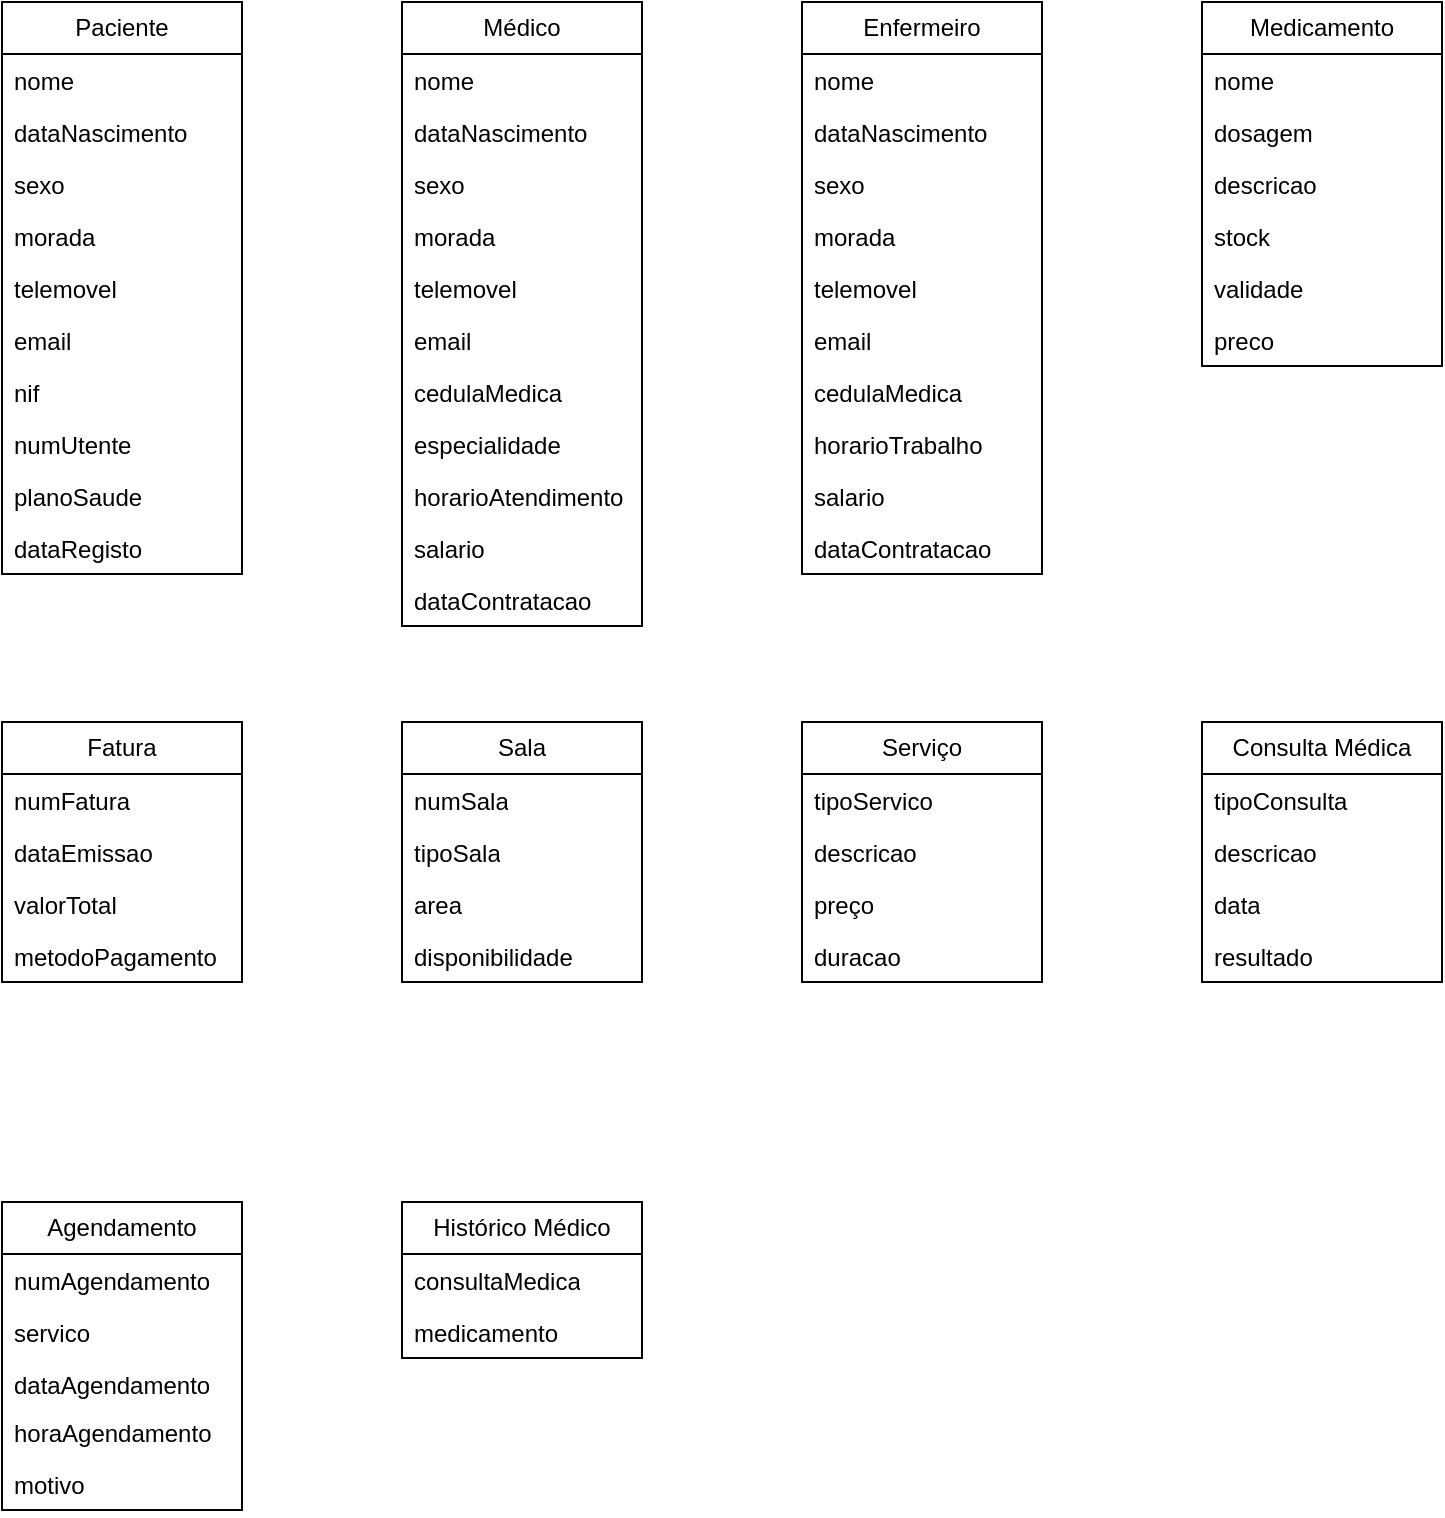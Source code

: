 <mxfile version="24.7.17" pages="2">
  <diagram id="C5RBs43oDa-KdzZeNtuy" name="Classes and attributes">
    <mxGraphModel dx="1615" dy="1028" grid="1" gridSize="10" guides="1" tooltips="1" connect="1" arrows="1" fold="1" page="1" pageScale="1" pageWidth="827" pageHeight="1169" math="0" shadow="0">
      <root>
        <mxCell id="WIyWlLk6GJQsqaUBKTNV-0" />
        <mxCell id="WIyWlLk6GJQsqaUBKTNV-1" parent="WIyWlLk6GJQsqaUBKTNV-0" />
        <mxCell id="vs6-0RZW4j2yWJLPaU3m-24" value="Paciente" style="swimlane;fontStyle=0;childLayout=stackLayout;horizontal=1;startSize=26;fillColor=none;horizontalStack=0;resizeParent=1;resizeParentMax=0;resizeLast=0;collapsible=1;marginBottom=0;whiteSpace=wrap;html=1;" parent="WIyWlLk6GJQsqaUBKTNV-1" vertex="1">
          <mxGeometry x="40" y="40" width="120" height="286" as="geometry" />
        </mxCell>
        <mxCell id="vs6-0RZW4j2yWJLPaU3m-25" value="nome" style="text;strokeColor=none;fillColor=none;align=left;verticalAlign=top;spacingLeft=4;spacingRight=4;overflow=hidden;rotatable=0;points=[[0,0.5],[1,0.5]];portConstraint=eastwest;whiteSpace=wrap;html=1;" parent="vs6-0RZW4j2yWJLPaU3m-24" vertex="1">
          <mxGeometry y="26" width="120" height="26" as="geometry" />
        </mxCell>
        <mxCell id="vs6-0RZW4j2yWJLPaU3m-26" value="dataNascimento" style="text;strokeColor=none;fillColor=none;align=left;verticalAlign=top;spacingLeft=4;spacingRight=4;overflow=hidden;rotatable=0;points=[[0,0.5],[1,0.5]];portConstraint=eastwest;whiteSpace=wrap;html=1;" parent="vs6-0RZW4j2yWJLPaU3m-24" vertex="1">
          <mxGeometry y="52" width="120" height="26" as="geometry" />
        </mxCell>
        <mxCell id="vs6-0RZW4j2yWJLPaU3m-27" value="sexo" style="text;strokeColor=none;fillColor=none;align=left;verticalAlign=top;spacingLeft=4;spacingRight=4;overflow=hidden;rotatable=0;points=[[0,0.5],[1,0.5]];portConstraint=eastwest;whiteSpace=wrap;html=1;" parent="vs6-0RZW4j2yWJLPaU3m-24" vertex="1">
          <mxGeometry y="78" width="120" height="26" as="geometry" />
        </mxCell>
        <mxCell id="vs6-0RZW4j2yWJLPaU3m-28" value="morada" style="text;strokeColor=none;fillColor=none;align=left;verticalAlign=top;spacingLeft=4;spacingRight=4;overflow=hidden;rotatable=0;points=[[0,0.5],[1,0.5]];portConstraint=eastwest;whiteSpace=wrap;html=1;" parent="vs6-0RZW4j2yWJLPaU3m-24" vertex="1">
          <mxGeometry y="104" width="120" height="26" as="geometry" />
        </mxCell>
        <mxCell id="vs6-0RZW4j2yWJLPaU3m-29" value="telemovel" style="text;strokeColor=none;fillColor=none;align=left;verticalAlign=top;spacingLeft=4;spacingRight=4;overflow=hidden;rotatable=0;points=[[0,0.5],[1,0.5]];portConstraint=eastwest;whiteSpace=wrap;html=1;" parent="vs6-0RZW4j2yWJLPaU3m-24" vertex="1">
          <mxGeometry y="130" width="120" height="26" as="geometry" />
        </mxCell>
        <mxCell id="vs6-0RZW4j2yWJLPaU3m-30" value="email" style="text;strokeColor=none;fillColor=none;align=left;verticalAlign=top;spacingLeft=4;spacingRight=4;overflow=hidden;rotatable=0;points=[[0,0.5],[1,0.5]];portConstraint=eastwest;whiteSpace=wrap;html=1;" parent="vs6-0RZW4j2yWJLPaU3m-24" vertex="1">
          <mxGeometry y="156" width="120" height="26" as="geometry" />
        </mxCell>
        <mxCell id="vs6-0RZW4j2yWJLPaU3m-31" value="nif" style="text;strokeColor=none;fillColor=none;align=left;verticalAlign=top;spacingLeft=4;spacingRight=4;overflow=hidden;rotatable=0;points=[[0,0.5],[1,0.5]];portConstraint=eastwest;whiteSpace=wrap;html=1;" parent="vs6-0RZW4j2yWJLPaU3m-24" vertex="1">
          <mxGeometry y="182" width="120" height="26" as="geometry" />
        </mxCell>
        <mxCell id="vs6-0RZW4j2yWJLPaU3m-32" value="numUtente" style="text;strokeColor=none;fillColor=none;align=left;verticalAlign=top;spacingLeft=4;spacingRight=4;overflow=hidden;rotatable=0;points=[[0,0.5],[1,0.5]];portConstraint=eastwest;whiteSpace=wrap;html=1;" parent="vs6-0RZW4j2yWJLPaU3m-24" vertex="1">
          <mxGeometry y="208" width="120" height="26" as="geometry" />
        </mxCell>
        <mxCell id="vs6-0RZW4j2yWJLPaU3m-33" value="planoSaude" style="text;strokeColor=none;fillColor=none;align=left;verticalAlign=top;spacingLeft=4;spacingRight=4;overflow=hidden;rotatable=0;points=[[0,0.5],[1,0.5]];portConstraint=eastwest;whiteSpace=wrap;html=1;" parent="vs6-0RZW4j2yWJLPaU3m-24" vertex="1">
          <mxGeometry y="234" width="120" height="26" as="geometry" />
        </mxCell>
        <mxCell id="vs6-0RZW4j2yWJLPaU3m-34" value="dataRegisto" style="text;strokeColor=none;fillColor=none;align=left;verticalAlign=top;spacingLeft=4;spacingRight=4;overflow=hidden;rotatable=0;points=[[0,0.5],[1,0.5]];portConstraint=eastwest;whiteSpace=wrap;html=1;" parent="vs6-0RZW4j2yWJLPaU3m-24" vertex="1">
          <mxGeometry y="260" width="120" height="26" as="geometry" />
        </mxCell>
        <mxCell id="vs6-0RZW4j2yWJLPaU3m-35" value="Médico" style="swimlane;fontStyle=0;childLayout=stackLayout;horizontal=1;startSize=26;fillColor=none;horizontalStack=0;resizeParent=1;resizeParentMax=0;resizeLast=0;collapsible=1;marginBottom=0;whiteSpace=wrap;html=1;" parent="WIyWlLk6GJQsqaUBKTNV-1" vertex="1">
          <mxGeometry x="240" y="40" width="120" height="312" as="geometry" />
        </mxCell>
        <mxCell id="vs6-0RZW4j2yWJLPaU3m-36" value="nome" style="text;strokeColor=none;fillColor=none;align=left;verticalAlign=top;spacingLeft=4;spacingRight=4;overflow=hidden;rotatable=0;points=[[0,0.5],[1,0.5]];portConstraint=eastwest;whiteSpace=wrap;html=1;" parent="vs6-0RZW4j2yWJLPaU3m-35" vertex="1">
          <mxGeometry y="26" width="120" height="26" as="geometry" />
        </mxCell>
        <mxCell id="vs6-0RZW4j2yWJLPaU3m-37" value="dataNascimento" style="text;strokeColor=none;fillColor=none;align=left;verticalAlign=top;spacingLeft=4;spacingRight=4;overflow=hidden;rotatable=0;points=[[0,0.5],[1,0.5]];portConstraint=eastwest;whiteSpace=wrap;html=1;" parent="vs6-0RZW4j2yWJLPaU3m-35" vertex="1">
          <mxGeometry y="52" width="120" height="26" as="geometry" />
        </mxCell>
        <mxCell id="vs6-0RZW4j2yWJLPaU3m-38" value="sexo" style="text;strokeColor=none;fillColor=none;align=left;verticalAlign=top;spacingLeft=4;spacingRight=4;overflow=hidden;rotatable=0;points=[[0,0.5],[1,0.5]];portConstraint=eastwest;whiteSpace=wrap;html=1;" parent="vs6-0RZW4j2yWJLPaU3m-35" vertex="1">
          <mxGeometry y="78" width="120" height="26" as="geometry" />
        </mxCell>
        <mxCell id="vs6-0RZW4j2yWJLPaU3m-39" value="morada" style="text;strokeColor=none;fillColor=none;align=left;verticalAlign=top;spacingLeft=4;spacingRight=4;overflow=hidden;rotatable=0;points=[[0,0.5],[1,0.5]];portConstraint=eastwest;whiteSpace=wrap;html=1;" parent="vs6-0RZW4j2yWJLPaU3m-35" vertex="1">
          <mxGeometry y="104" width="120" height="26" as="geometry" />
        </mxCell>
        <mxCell id="vs6-0RZW4j2yWJLPaU3m-40" value="telemovel" style="text;strokeColor=none;fillColor=none;align=left;verticalAlign=top;spacingLeft=4;spacingRight=4;overflow=hidden;rotatable=0;points=[[0,0.5],[1,0.5]];portConstraint=eastwest;whiteSpace=wrap;html=1;" parent="vs6-0RZW4j2yWJLPaU3m-35" vertex="1">
          <mxGeometry y="130" width="120" height="26" as="geometry" />
        </mxCell>
        <mxCell id="vs6-0RZW4j2yWJLPaU3m-41" value="email" style="text;strokeColor=none;fillColor=none;align=left;verticalAlign=top;spacingLeft=4;spacingRight=4;overflow=hidden;rotatable=0;points=[[0,0.5],[1,0.5]];portConstraint=eastwest;whiteSpace=wrap;html=1;" parent="vs6-0RZW4j2yWJLPaU3m-35" vertex="1">
          <mxGeometry y="156" width="120" height="26" as="geometry" />
        </mxCell>
        <mxCell id="vs6-0RZW4j2yWJLPaU3m-42" value="cedulaMedica" style="text;strokeColor=none;fillColor=none;align=left;verticalAlign=top;spacingLeft=4;spacingRight=4;overflow=hidden;rotatable=0;points=[[0,0.5],[1,0.5]];portConstraint=eastwest;whiteSpace=wrap;html=1;" parent="vs6-0RZW4j2yWJLPaU3m-35" vertex="1">
          <mxGeometry y="182" width="120" height="26" as="geometry" />
        </mxCell>
        <mxCell id="vs6-0RZW4j2yWJLPaU3m-43" value="especialidade" style="text;strokeColor=none;fillColor=none;align=left;verticalAlign=top;spacingLeft=4;spacingRight=4;overflow=hidden;rotatable=0;points=[[0,0.5],[1,0.5]];portConstraint=eastwest;whiteSpace=wrap;html=1;" parent="vs6-0RZW4j2yWJLPaU3m-35" vertex="1">
          <mxGeometry y="208" width="120" height="26" as="geometry" />
        </mxCell>
        <mxCell id="vs6-0RZW4j2yWJLPaU3m-44" value="horarioAtendimento" style="text;strokeColor=none;fillColor=none;align=left;verticalAlign=top;spacingLeft=4;spacingRight=4;overflow=hidden;rotatable=0;points=[[0,0.5],[1,0.5]];portConstraint=eastwest;whiteSpace=wrap;html=1;" parent="vs6-0RZW4j2yWJLPaU3m-35" vertex="1">
          <mxGeometry y="234" width="120" height="26" as="geometry" />
        </mxCell>
        <mxCell id="vs6-0RZW4j2yWJLPaU3m-45" value="salario" style="text;strokeColor=none;fillColor=none;align=left;verticalAlign=top;spacingLeft=4;spacingRight=4;overflow=hidden;rotatable=0;points=[[0,0.5],[1,0.5]];portConstraint=eastwest;whiteSpace=wrap;html=1;" parent="vs6-0RZW4j2yWJLPaU3m-35" vertex="1">
          <mxGeometry y="260" width="120" height="26" as="geometry" />
        </mxCell>
        <mxCell id="vs6-0RZW4j2yWJLPaU3m-46" value="dataContratacao" style="text;strokeColor=none;fillColor=none;align=left;verticalAlign=top;spacingLeft=4;spacingRight=4;overflow=hidden;rotatable=0;points=[[0,0.5],[1,0.5]];portConstraint=eastwest;whiteSpace=wrap;html=1;" parent="vs6-0RZW4j2yWJLPaU3m-35" vertex="1">
          <mxGeometry y="286" width="120" height="26" as="geometry" />
        </mxCell>
        <mxCell id="vs6-0RZW4j2yWJLPaU3m-47" value="Enfermeiro" style="swimlane;fontStyle=0;childLayout=stackLayout;horizontal=1;startSize=26;fillColor=none;horizontalStack=0;resizeParent=1;resizeParentMax=0;resizeLast=0;collapsible=1;marginBottom=0;whiteSpace=wrap;html=1;" parent="WIyWlLk6GJQsqaUBKTNV-1" vertex="1">
          <mxGeometry x="440" y="40" width="120" height="286" as="geometry" />
        </mxCell>
        <mxCell id="vs6-0RZW4j2yWJLPaU3m-48" value="nome" style="text;strokeColor=none;fillColor=none;align=left;verticalAlign=top;spacingLeft=4;spacingRight=4;overflow=hidden;rotatable=0;points=[[0,0.5],[1,0.5]];portConstraint=eastwest;whiteSpace=wrap;html=1;" parent="vs6-0RZW4j2yWJLPaU3m-47" vertex="1">
          <mxGeometry y="26" width="120" height="26" as="geometry" />
        </mxCell>
        <mxCell id="vs6-0RZW4j2yWJLPaU3m-49" value="dataNascimento" style="text;strokeColor=none;fillColor=none;align=left;verticalAlign=top;spacingLeft=4;spacingRight=4;overflow=hidden;rotatable=0;points=[[0,0.5],[1,0.5]];portConstraint=eastwest;whiteSpace=wrap;html=1;" parent="vs6-0RZW4j2yWJLPaU3m-47" vertex="1">
          <mxGeometry y="52" width="120" height="26" as="geometry" />
        </mxCell>
        <mxCell id="vs6-0RZW4j2yWJLPaU3m-50" value="sexo" style="text;strokeColor=none;fillColor=none;align=left;verticalAlign=top;spacingLeft=4;spacingRight=4;overflow=hidden;rotatable=0;points=[[0,0.5],[1,0.5]];portConstraint=eastwest;whiteSpace=wrap;html=1;" parent="vs6-0RZW4j2yWJLPaU3m-47" vertex="1">
          <mxGeometry y="78" width="120" height="26" as="geometry" />
        </mxCell>
        <mxCell id="vs6-0RZW4j2yWJLPaU3m-51" value="morada" style="text;strokeColor=none;fillColor=none;align=left;verticalAlign=top;spacingLeft=4;spacingRight=4;overflow=hidden;rotatable=0;points=[[0,0.5],[1,0.5]];portConstraint=eastwest;whiteSpace=wrap;html=1;" parent="vs6-0RZW4j2yWJLPaU3m-47" vertex="1">
          <mxGeometry y="104" width="120" height="26" as="geometry" />
        </mxCell>
        <mxCell id="vs6-0RZW4j2yWJLPaU3m-52" value="telemovel" style="text;strokeColor=none;fillColor=none;align=left;verticalAlign=top;spacingLeft=4;spacingRight=4;overflow=hidden;rotatable=0;points=[[0,0.5],[1,0.5]];portConstraint=eastwest;whiteSpace=wrap;html=1;" parent="vs6-0RZW4j2yWJLPaU3m-47" vertex="1">
          <mxGeometry y="130" width="120" height="26" as="geometry" />
        </mxCell>
        <mxCell id="vs6-0RZW4j2yWJLPaU3m-53" value="email" style="text;strokeColor=none;fillColor=none;align=left;verticalAlign=top;spacingLeft=4;spacingRight=4;overflow=hidden;rotatable=0;points=[[0,0.5],[1,0.5]];portConstraint=eastwest;whiteSpace=wrap;html=1;" parent="vs6-0RZW4j2yWJLPaU3m-47" vertex="1">
          <mxGeometry y="156" width="120" height="26" as="geometry" />
        </mxCell>
        <mxCell id="vs6-0RZW4j2yWJLPaU3m-54" value="cedulaMedica" style="text;strokeColor=none;fillColor=none;align=left;verticalAlign=top;spacingLeft=4;spacingRight=4;overflow=hidden;rotatable=0;points=[[0,0.5],[1,0.5]];portConstraint=eastwest;whiteSpace=wrap;html=1;" parent="vs6-0RZW4j2yWJLPaU3m-47" vertex="1">
          <mxGeometry y="182" width="120" height="26" as="geometry" />
        </mxCell>
        <mxCell id="vs6-0RZW4j2yWJLPaU3m-56" value="horarioTrabalho" style="text;strokeColor=none;fillColor=none;align=left;verticalAlign=top;spacingLeft=4;spacingRight=4;overflow=hidden;rotatable=0;points=[[0,0.5],[1,0.5]];portConstraint=eastwest;whiteSpace=wrap;html=1;" parent="vs6-0RZW4j2yWJLPaU3m-47" vertex="1">
          <mxGeometry y="208" width="120" height="26" as="geometry" />
        </mxCell>
        <mxCell id="vs6-0RZW4j2yWJLPaU3m-57" value="salario" style="text;strokeColor=none;fillColor=none;align=left;verticalAlign=top;spacingLeft=4;spacingRight=4;overflow=hidden;rotatable=0;points=[[0,0.5],[1,0.5]];portConstraint=eastwest;whiteSpace=wrap;html=1;" parent="vs6-0RZW4j2yWJLPaU3m-47" vertex="1">
          <mxGeometry y="234" width="120" height="26" as="geometry" />
        </mxCell>
        <mxCell id="vs6-0RZW4j2yWJLPaU3m-58" value="dataContratacao" style="text;strokeColor=none;fillColor=none;align=left;verticalAlign=top;spacingLeft=4;spacingRight=4;overflow=hidden;rotatable=0;points=[[0,0.5],[1,0.5]];portConstraint=eastwest;whiteSpace=wrap;html=1;" parent="vs6-0RZW4j2yWJLPaU3m-47" vertex="1">
          <mxGeometry y="260" width="120" height="26" as="geometry" />
        </mxCell>
        <mxCell id="vs6-0RZW4j2yWJLPaU3m-59" value="Medicamento" style="swimlane;fontStyle=0;childLayout=stackLayout;horizontal=1;startSize=26;fillColor=none;horizontalStack=0;resizeParent=1;resizeParentMax=0;resizeLast=0;collapsible=1;marginBottom=0;whiteSpace=wrap;html=1;" parent="WIyWlLk6GJQsqaUBKTNV-1" vertex="1">
          <mxGeometry x="640" y="40" width="120" height="182" as="geometry" />
        </mxCell>
        <mxCell id="vs6-0RZW4j2yWJLPaU3m-60" value="nome&amp;nbsp;" style="text;strokeColor=none;fillColor=none;align=left;verticalAlign=top;spacingLeft=4;spacingRight=4;overflow=hidden;rotatable=0;points=[[0,0.5],[1,0.5]];portConstraint=eastwest;whiteSpace=wrap;html=1;" parent="vs6-0RZW4j2yWJLPaU3m-59" vertex="1">
          <mxGeometry y="26" width="120" height="26" as="geometry" />
        </mxCell>
        <mxCell id="vs6-0RZW4j2yWJLPaU3m-61" value="dosagem" style="text;strokeColor=none;fillColor=none;align=left;verticalAlign=top;spacingLeft=4;spacingRight=4;overflow=hidden;rotatable=0;points=[[0,0.5],[1,0.5]];portConstraint=eastwest;whiteSpace=wrap;html=1;" parent="vs6-0RZW4j2yWJLPaU3m-59" vertex="1">
          <mxGeometry y="52" width="120" height="26" as="geometry" />
        </mxCell>
        <mxCell id="vs6-0RZW4j2yWJLPaU3m-62" value="descricao" style="text;strokeColor=none;fillColor=none;align=left;verticalAlign=top;spacingLeft=4;spacingRight=4;overflow=hidden;rotatable=0;points=[[0,0.5],[1,0.5]];portConstraint=eastwest;whiteSpace=wrap;html=1;" parent="vs6-0RZW4j2yWJLPaU3m-59" vertex="1">
          <mxGeometry y="78" width="120" height="26" as="geometry" />
        </mxCell>
        <mxCell id="vs6-0RZW4j2yWJLPaU3m-63" value="stock" style="text;strokeColor=none;fillColor=none;align=left;verticalAlign=top;spacingLeft=4;spacingRight=4;overflow=hidden;rotatable=0;points=[[0,0.5],[1,0.5]];portConstraint=eastwest;whiteSpace=wrap;html=1;" parent="vs6-0RZW4j2yWJLPaU3m-59" vertex="1">
          <mxGeometry y="104" width="120" height="26" as="geometry" />
        </mxCell>
        <mxCell id="vs6-0RZW4j2yWJLPaU3m-64" value="validade" style="text;strokeColor=none;fillColor=none;align=left;verticalAlign=top;spacingLeft=4;spacingRight=4;overflow=hidden;rotatable=0;points=[[0,0.5],[1,0.5]];portConstraint=eastwest;whiteSpace=wrap;html=1;" parent="vs6-0RZW4j2yWJLPaU3m-59" vertex="1">
          <mxGeometry y="130" width="120" height="26" as="geometry" />
        </mxCell>
        <mxCell id="vs6-0RZW4j2yWJLPaU3m-65" value="preco" style="text;strokeColor=none;fillColor=none;align=left;verticalAlign=top;spacingLeft=4;spacingRight=4;overflow=hidden;rotatable=0;points=[[0,0.5],[1,0.5]];portConstraint=eastwest;whiteSpace=wrap;html=1;" parent="vs6-0RZW4j2yWJLPaU3m-59" vertex="1">
          <mxGeometry y="156" width="120" height="26" as="geometry" />
        </mxCell>
        <mxCell id="vs6-0RZW4j2yWJLPaU3m-66" value="Fatura" style="swimlane;fontStyle=0;childLayout=stackLayout;horizontal=1;startSize=26;fillColor=none;horizontalStack=0;resizeParent=1;resizeParentMax=0;resizeLast=0;collapsible=1;marginBottom=0;whiteSpace=wrap;html=1;" parent="WIyWlLk6GJQsqaUBKTNV-1" vertex="1">
          <mxGeometry x="40" y="400" width="120" height="130" as="geometry" />
        </mxCell>
        <mxCell id="vs6-0RZW4j2yWJLPaU3m-67" value="numFatura" style="text;strokeColor=none;fillColor=none;align=left;verticalAlign=top;spacingLeft=4;spacingRight=4;overflow=hidden;rotatable=0;points=[[0,0.5],[1,0.5]];portConstraint=eastwest;whiteSpace=wrap;html=1;" parent="vs6-0RZW4j2yWJLPaU3m-66" vertex="1">
          <mxGeometry y="26" width="120" height="26" as="geometry" />
        </mxCell>
        <mxCell id="vs6-0RZW4j2yWJLPaU3m-70" value="dataEmissao" style="text;strokeColor=none;fillColor=none;align=left;verticalAlign=top;spacingLeft=4;spacingRight=4;overflow=hidden;rotatable=0;points=[[0,0.5],[1,0.5]];portConstraint=eastwest;whiteSpace=wrap;html=1;" parent="vs6-0RZW4j2yWJLPaU3m-66" vertex="1">
          <mxGeometry y="52" width="120" height="26" as="geometry" />
        </mxCell>
        <mxCell id="vs6-0RZW4j2yWJLPaU3m-71" value="valorTotal" style="text;strokeColor=none;fillColor=none;align=left;verticalAlign=top;spacingLeft=4;spacingRight=4;overflow=hidden;rotatable=0;points=[[0,0.5],[1,0.5]];portConstraint=eastwest;whiteSpace=wrap;html=1;" parent="vs6-0RZW4j2yWJLPaU3m-66" vertex="1">
          <mxGeometry y="78" width="120" height="26" as="geometry" />
        </mxCell>
        <mxCell id="vs6-0RZW4j2yWJLPaU3m-74" value="metodoPagamento" style="text;strokeColor=none;fillColor=none;align=left;verticalAlign=top;spacingLeft=4;spacingRight=4;overflow=hidden;rotatable=0;points=[[0,0.5],[1,0.5]];portConstraint=eastwest;whiteSpace=wrap;html=1;" parent="vs6-0RZW4j2yWJLPaU3m-66" vertex="1">
          <mxGeometry y="104" width="120" height="26" as="geometry" />
        </mxCell>
        <mxCell id="vs6-0RZW4j2yWJLPaU3m-75" value="Sala" style="swimlane;fontStyle=0;childLayout=stackLayout;horizontal=1;startSize=26;fillColor=none;horizontalStack=0;resizeParent=1;resizeParentMax=0;resizeLast=0;collapsible=1;marginBottom=0;whiteSpace=wrap;html=1;" parent="WIyWlLk6GJQsqaUBKTNV-1" vertex="1">
          <mxGeometry x="240" y="400" width="120" height="130" as="geometry" />
        </mxCell>
        <mxCell id="vs6-0RZW4j2yWJLPaU3m-76" value="numSala" style="text;strokeColor=none;fillColor=none;align=left;verticalAlign=top;spacingLeft=4;spacingRight=4;overflow=hidden;rotatable=0;points=[[0,0.5],[1,0.5]];portConstraint=eastwest;whiteSpace=wrap;html=1;" parent="vs6-0RZW4j2yWJLPaU3m-75" vertex="1">
          <mxGeometry y="26" width="120" height="26" as="geometry" />
        </mxCell>
        <mxCell id="vs6-0RZW4j2yWJLPaU3m-77" value="tipoSala" style="text;strokeColor=none;fillColor=none;align=left;verticalAlign=top;spacingLeft=4;spacingRight=4;overflow=hidden;rotatable=0;points=[[0,0.5],[1,0.5]];portConstraint=eastwest;whiteSpace=wrap;html=1;" parent="vs6-0RZW4j2yWJLPaU3m-75" vertex="1">
          <mxGeometry y="52" width="120" height="26" as="geometry" />
        </mxCell>
        <mxCell id="vs6-0RZW4j2yWJLPaU3m-78" value="area" style="text;strokeColor=none;fillColor=none;align=left;verticalAlign=top;spacingLeft=4;spacingRight=4;overflow=hidden;rotatable=0;points=[[0,0.5],[1,0.5]];portConstraint=eastwest;whiteSpace=wrap;html=1;" parent="vs6-0RZW4j2yWJLPaU3m-75" vertex="1">
          <mxGeometry y="78" width="120" height="26" as="geometry" />
        </mxCell>
        <mxCell id="vs6-0RZW4j2yWJLPaU3m-79" value="disponibilidade" style="text;strokeColor=none;fillColor=none;align=left;verticalAlign=top;spacingLeft=4;spacingRight=4;overflow=hidden;rotatable=0;points=[[0,0.5],[1,0.5]];portConstraint=eastwest;whiteSpace=wrap;html=1;" parent="vs6-0RZW4j2yWJLPaU3m-75" vertex="1">
          <mxGeometry y="104" width="120" height="26" as="geometry" />
        </mxCell>
        <mxCell id="vs6-0RZW4j2yWJLPaU3m-80" value="Serviço" style="swimlane;fontStyle=0;childLayout=stackLayout;horizontal=1;startSize=26;fillColor=none;horizontalStack=0;resizeParent=1;resizeParentMax=0;resizeLast=0;collapsible=1;marginBottom=0;whiteSpace=wrap;html=1;" parent="WIyWlLk6GJQsqaUBKTNV-1" vertex="1">
          <mxGeometry x="440" y="400" width="120" height="130" as="geometry" />
        </mxCell>
        <mxCell id="vs6-0RZW4j2yWJLPaU3m-81" value="tipoServico" style="text;strokeColor=none;fillColor=none;align=left;verticalAlign=top;spacingLeft=4;spacingRight=4;overflow=hidden;rotatable=0;points=[[0,0.5],[1,0.5]];portConstraint=eastwest;whiteSpace=wrap;html=1;" parent="vs6-0RZW4j2yWJLPaU3m-80" vertex="1">
          <mxGeometry y="26" width="120" height="26" as="geometry" />
        </mxCell>
        <mxCell id="vs6-0RZW4j2yWJLPaU3m-82" value="descricao" style="text;strokeColor=none;fillColor=none;align=left;verticalAlign=top;spacingLeft=4;spacingRight=4;overflow=hidden;rotatable=0;points=[[0,0.5],[1,0.5]];portConstraint=eastwest;whiteSpace=wrap;html=1;" parent="vs6-0RZW4j2yWJLPaU3m-80" vertex="1">
          <mxGeometry y="52" width="120" height="26" as="geometry" />
        </mxCell>
        <mxCell id="vs6-0RZW4j2yWJLPaU3m-83" value="preço" style="text;strokeColor=none;fillColor=none;align=left;verticalAlign=top;spacingLeft=4;spacingRight=4;overflow=hidden;rotatable=0;points=[[0,0.5],[1,0.5]];portConstraint=eastwest;whiteSpace=wrap;html=1;" parent="vs6-0RZW4j2yWJLPaU3m-80" vertex="1">
          <mxGeometry y="78" width="120" height="26" as="geometry" />
        </mxCell>
        <mxCell id="vs6-0RZW4j2yWJLPaU3m-84" value="duracao" style="text;strokeColor=none;fillColor=none;align=left;verticalAlign=top;spacingLeft=4;spacingRight=4;overflow=hidden;rotatable=0;points=[[0,0.5],[1,0.5]];portConstraint=eastwest;whiteSpace=wrap;html=1;" parent="vs6-0RZW4j2yWJLPaU3m-80" vertex="1">
          <mxGeometry y="104" width="120" height="26" as="geometry" />
        </mxCell>
        <mxCell id="vs6-0RZW4j2yWJLPaU3m-86" value="Consulta Médica" style="swimlane;fontStyle=0;childLayout=stackLayout;horizontal=1;startSize=26;fillColor=none;horizontalStack=0;resizeParent=1;resizeParentMax=0;resizeLast=0;collapsible=1;marginBottom=0;whiteSpace=wrap;html=1;" parent="WIyWlLk6GJQsqaUBKTNV-1" vertex="1">
          <mxGeometry x="640" y="400" width="120" height="130" as="geometry" />
        </mxCell>
        <mxCell id="vs6-0RZW4j2yWJLPaU3m-87" value="tipoConsulta" style="text;strokeColor=none;fillColor=none;align=left;verticalAlign=top;spacingLeft=4;spacingRight=4;overflow=hidden;rotatable=0;points=[[0,0.5],[1,0.5]];portConstraint=eastwest;whiteSpace=wrap;html=1;" parent="vs6-0RZW4j2yWJLPaU3m-86" vertex="1">
          <mxGeometry y="26" width="120" height="26" as="geometry" />
        </mxCell>
        <mxCell id="vs6-0RZW4j2yWJLPaU3m-90" value="descricao" style="text;strokeColor=none;fillColor=none;align=left;verticalAlign=top;spacingLeft=4;spacingRight=4;overflow=hidden;rotatable=0;points=[[0,0.5],[1,0.5]];portConstraint=eastwest;whiteSpace=wrap;html=1;" parent="vs6-0RZW4j2yWJLPaU3m-86" vertex="1">
          <mxGeometry y="52" width="120" height="26" as="geometry" />
        </mxCell>
        <mxCell id="vs6-0RZW4j2yWJLPaU3m-91" value="data" style="text;strokeColor=none;fillColor=none;align=left;verticalAlign=top;spacingLeft=4;spacingRight=4;overflow=hidden;rotatable=0;points=[[0,0.5],[1,0.5]];portConstraint=eastwest;whiteSpace=wrap;html=1;" parent="vs6-0RZW4j2yWJLPaU3m-86" vertex="1">
          <mxGeometry y="78" width="120" height="26" as="geometry" />
        </mxCell>
        <mxCell id="vs6-0RZW4j2yWJLPaU3m-92" value="resultado" style="text;strokeColor=none;fillColor=none;align=left;verticalAlign=top;spacingLeft=4;spacingRight=4;overflow=hidden;rotatable=0;points=[[0,0.5],[1,0.5]];portConstraint=eastwest;whiteSpace=wrap;html=1;" parent="vs6-0RZW4j2yWJLPaU3m-86" vertex="1">
          <mxGeometry y="104" width="120" height="26" as="geometry" />
        </mxCell>
        <mxCell id="vs6-0RZW4j2yWJLPaU3m-93" value="Agendamento" style="swimlane;fontStyle=0;childLayout=stackLayout;horizontal=1;startSize=26;fillColor=none;horizontalStack=0;resizeParent=1;resizeParentMax=0;resizeLast=0;collapsible=1;marginBottom=0;whiteSpace=wrap;html=1;" parent="WIyWlLk6GJQsqaUBKTNV-1" vertex="1">
          <mxGeometry x="40" y="640" width="120" height="154" as="geometry" />
        </mxCell>
        <mxCell id="vs6-0RZW4j2yWJLPaU3m-94" value="numAgendamento" style="text;strokeColor=none;fillColor=none;align=left;verticalAlign=top;spacingLeft=4;spacingRight=4;overflow=hidden;rotatable=0;points=[[0,0.5],[1,0.5]];portConstraint=eastwest;whiteSpace=wrap;html=1;" parent="vs6-0RZW4j2yWJLPaU3m-93" vertex="1">
          <mxGeometry y="26" width="120" height="26" as="geometry" />
        </mxCell>
        <mxCell id="vs6-0RZW4j2yWJLPaU3m-98" value="servico" style="text;strokeColor=none;fillColor=none;align=left;verticalAlign=top;spacingLeft=4;spacingRight=4;overflow=hidden;rotatable=0;points=[[0,0.5],[1,0.5]];portConstraint=eastwest;whiteSpace=wrap;html=1;" parent="vs6-0RZW4j2yWJLPaU3m-93" vertex="1">
          <mxGeometry y="52" width="120" height="26" as="geometry" />
        </mxCell>
        <mxCell id="vs6-0RZW4j2yWJLPaU3m-99" value="dataAgendamento" style="text;strokeColor=none;fillColor=none;align=left;verticalAlign=top;spacingLeft=4;spacingRight=4;overflow=hidden;rotatable=0;points=[[0,0.5],[1,0.5]];portConstraint=eastwest;whiteSpace=wrap;html=1;" parent="vs6-0RZW4j2yWJLPaU3m-93" vertex="1">
          <mxGeometry y="78" width="120" height="24" as="geometry" />
        </mxCell>
        <mxCell id="vs6-0RZW4j2yWJLPaU3m-100" value="horaAgendamento" style="text;strokeColor=none;fillColor=none;align=left;verticalAlign=top;spacingLeft=4;spacingRight=4;overflow=hidden;rotatable=0;points=[[0,0.5],[1,0.5]];portConstraint=eastwest;whiteSpace=wrap;html=1;" parent="vs6-0RZW4j2yWJLPaU3m-93" vertex="1">
          <mxGeometry y="102" width="120" height="26" as="geometry" />
        </mxCell>
        <mxCell id="vs6-0RZW4j2yWJLPaU3m-101" value="motivo" style="text;strokeColor=none;fillColor=none;align=left;verticalAlign=top;spacingLeft=4;spacingRight=4;overflow=hidden;rotatable=0;points=[[0,0.5],[1,0.5]];portConstraint=eastwest;whiteSpace=wrap;html=1;" parent="vs6-0RZW4j2yWJLPaU3m-93" vertex="1">
          <mxGeometry y="128" width="120" height="26" as="geometry" />
        </mxCell>
        <mxCell id="vs6-0RZW4j2yWJLPaU3m-102" value="Histórico Médico" style="swimlane;fontStyle=0;childLayout=stackLayout;horizontal=1;startSize=26;fillColor=none;horizontalStack=0;resizeParent=1;resizeParentMax=0;resizeLast=0;collapsible=1;marginBottom=0;whiteSpace=wrap;html=1;" parent="WIyWlLk6GJQsqaUBKTNV-1" vertex="1">
          <mxGeometry x="240" y="640" width="120" height="78" as="geometry" />
        </mxCell>
        <mxCell id="vs6-0RZW4j2yWJLPaU3m-105" value="consultaMedica" style="text;strokeColor=none;fillColor=none;align=left;verticalAlign=top;spacingLeft=4;spacingRight=4;overflow=hidden;rotatable=0;points=[[0,0.5],[1,0.5]];portConstraint=eastwest;whiteSpace=wrap;html=1;" parent="vs6-0RZW4j2yWJLPaU3m-102" vertex="1">
          <mxGeometry y="26" width="120" height="26" as="geometry" />
        </mxCell>
        <mxCell id="vs6-0RZW4j2yWJLPaU3m-106" value="medicamento&lt;div&gt;&lt;br&gt;&lt;/div&gt;" style="text;strokeColor=none;fillColor=none;align=left;verticalAlign=top;spacingLeft=4;spacingRight=4;overflow=hidden;rotatable=0;points=[[0,0.5],[1,0.5]];portConstraint=eastwest;whiteSpace=wrap;html=1;" parent="vs6-0RZW4j2yWJLPaU3m-102" vertex="1">
          <mxGeometry y="52" width="120" height="26" as="geometry" />
        </mxCell>
      </root>
    </mxGraphModel>
  </diagram>
  <diagram name="UML Design" id="bHpeeU1WAHHiw0zDzEaM">
    <mxGraphModel dx="1500" dy="954" grid="1" gridSize="10" guides="1" tooltips="1" connect="1" arrows="1" fold="1" page="1" pageScale="1" pageWidth="827" pageHeight="1169" math="0" shadow="0">
      <root>
        <mxCell id="trkA-g116i485zLUoxIm-0" />
        <mxCell id="trkA-g116i485zLUoxIm-1" parent="trkA-g116i485zLUoxIm-0" />
        <mxCell id="TTDMlYeFs53Vh9n0_IAg-5" style="edgeStyle=orthogonalEdgeStyle;shape=connector;rounded=0;orthogonalLoop=1;jettySize=auto;html=1;exitX=1;exitY=0.5;exitDx=0;exitDy=0;entryX=0;entryY=0.5;entryDx=0;entryDy=0;strokeColor=default;align=left;verticalAlign=top;fontFamily=Helvetica;fontSize=11;fontColor=default;labelBackgroundColor=default;endArrow=none;endFill=0;" parent="trkA-g116i485zLUoxIm-1" source="trkA-g116i485zLUoxIm-2" target="trkA-g116i485zLUoxIm-13" edge="1">
          <mxGeometry relative="1" as="geometry" />
        </mxCell>
        <mxCell id="TTDMlYeFs53Vh9n0_IAg-6" style="edgeStyle=orthogonalEdgeStyle;shape=connector;rounded=0;orthogonalLoop=1;jettySize=auto;html=1;exitX=0.5;exitY=1;exitDx=0;exitDy=0;strokeColor=default;align=left;verticalAlign=top;fontFamily=Helvetica;fontSize=11;fontColor=default;labelBackgroundColor=default;endArrow=none;endFill=0;" parent="trkA-g116i485zLUoxIm-1" source="trkA-g116i485zLUoxIm-2" target="trkA-g116i485zLUoxIm-60" edge="1">
          <mxGeometry relative="1" as="geometry" />
        </mxCell>
        <mxCell id="TTDMlYeFs53Vh9n0_IAg-12" style="edgeStyle=orthogonalEdgeStyle;shape=connector;rounded=0;orthogonalLoop=1;jettySize=auto;html=1;exitX=0;exitY=0.75;exitDx=0;exitDy=0;entryX=0;entryY=0.5;entryDx=0;entryDy=0;strokeColor=default;align=left;verticalAlign=top;fontFamily=Helvetica;fontSize=11;fontColor=default;labelBackgroundColor=default;endArrow=none;endFill=0;" parent="trkA-g116i485zLUoxIm-1" source="trkA-g116i485zLUoxIm-2" target="trkA-g116i485zLUoxIm-76" edge="1">
          <mxGeometry relative="1" as="geometry">
            <Array as="points">
              <mxPoint x="200" y="153" />
              <mxPoint x="200" y="445" />
            </Array>
          </mxGeometry>
        </mxCell>
        <mxCell id="TTDMlYeFs53Vh9n0_IAg-15" style="edgeStyle=orthogonalEdgeStyle;shape=connector;rounded=0;orthogonalLoop=1;jettySize=auto;html=1;exitX=0.5;exitY=0;exitDx=0;exitDy=0;entryX=0.5;entryY=0;entryDx=0;entryDy=0;strokeColor=default;align=left;verticalAlign=top;fontFamily=Helvetica;fontSize=11;fontColor=default;labelBackgroundColor=default;endArrow=none;endFill=0;" parent="trkA-g116i485zLUoxIm-1" source="trkA-g116i485zLUoxIm-2" target="trkA-g116i485zLUoxIm-67" edge="1">
          <mxGeometry relative="1" as="geometry" />
        </mxCell>
        <mxCell id="trkA-g116i485zLUoxIm-2" value="Paciente" style="swimlane;fontStyle=0;childLayout=stackLayout;horizontal=1;startSize=26;fillColor=none;horizontalStack=0;resizeParent=1;resizeParentMax=0;resizeLast=0;collapsible=1;marginBottom=0;whiteSpace=wrap;html=1;" parent="trkA-g116i485zLUoxIm-1" vertex="1">
          <mxGeometry x="240" y="130" width="120" height="286" as="geometry">
            <mxRectangle x="240" y="130" width="90" height="30" as="alternateBounds" />
          </mxGeometry>
        </mxCell>
        <mxCell id="trkA-g116i485zLUoxIm-3" value="nome" style="text;strokeColor=none;fillColor=none;align=left;verticalAlign=top;spacingLeft=4;spacingRight=4;overflow=hidden;rotatable=0;points=[[0,0.5],[1,0.5]];portConstraint=eastwest;whiteSpace=wrap;html=1;" parent="trkA-g116i485zLUoxIm-2" vertex="1">
          <mxGeometry y="26" width="120" height="26" as="geometry" />
        </mxCell>
        <mxCell id="trkA-g116i485zLUoxIm-4" value="dataNascimento" style="text;strokeColor=none;fillColor=none;align=left;verticalAlign=top;spacingLeft=4;spacingRight=4;overflow=hidden;rotatable=0;points=[[0,0.5],[1,0.5]];portConstraint=eastwest;whiteSpace=wrap;html=1;" parent="trkA-g116i485zLUoxIm-2" vertex="1">
          <mxGeometry y="52" width="120" height="26" as="geometry" />
        </mxCell>
        <mxCell id="trkA-g116i485zLUoxIm-5" value="sexo" style="text;strokeColor=none;fillColor=none;align=left;verticalAlign=top;spacingLeft=4;spacingRight=4;overflow=hidden;rotatable=0;points=[[0,0.5],[1,0.5]];portConstraint=eastwest;whiteSpace=wrap;html=1;" parent="trkA-g116i485zLUoxIm-2" vertex="1">
          <mxGeometry y="78" width="120" height="26" as="geometry" />
        </mxCell>
        <mxCell id="trkA-g116i485zLUoxIm-6" value="morada" style="text;strokeColor=none;fillColor=none;align=left;verticalAlign=top;spacingLeft=4;spacingRight=4;overflow=hidden;rotatable=0;points=[[0,0.5],[1,0.5]];portConstraint=eastwest;whiteSpace=wrap;html=1;" parent="trkA-g116i485zLUoxIm-2" vertex="1">
          <mxGeometry y="104" width="120" height="26" as="geometry" />
        </mxCell>
        <mxCell id="trkA-g116i485zLUoxIm-7" value="telemóvel" style="text;strokeColor=none;fillColor=none;align=left;verticalAlign=top;spacingLeft=4;spacingRight=4;overflow=hidden;rotatable=0;points=[[0,0.5],[1,0.5]];portConstraint=eastwest;whiteSpace=wrap;html=1;" parent="trkA-g116i485zLUoxIm-2" vertex="1">
          <mxGeometry y="130" width="120" height="26" as="geometry" />
        </mxCell>
        <mxCell id="trkA-g116i485zLUoxIm-8" value="e-mail" style="text;strokeColor=none;fillColor=none;align=left;verticalAlign=top;spacingLeft=4;spacingRight=4;overflow=hidden;rotatable=0;points=[[0,0.5],[1,0.5]];portConstraint=eastwest;whiteSpace=wrap;html=1;" parent="trkA-g116i485zLUoxIm-2" vertex="1">
          <mxGeometry y="156" width="120" height="26" as="geometry" />
        </mxCell>
        <mxCell id="trkA-g116i485zLUoxIm-9" value="nif" style="text;strokeColor=none;fillColor=none;align=left;verticalAlign=top;spacingLeft=4;spacingRight=4;overflow=hidden;rotatable=0;points=[[0,0.5],[1,0.5]];portConstraint=eastwest;whiteSpace=wrap;html=1;" parent="trkA-g116i485zLUoxIm-2" vertex="1">
          <mxGeometry y="182" width="120" height="26" as="geometry" />
        </mxCell>
        <mxCell id="trkA-g116i485zLUoxIm-10" value="numUtente" style="text;strokeColor=none;fillColor=none;align=left;verticalAlign=top;spacingLeft=4;spacingRight=4;overflow=hidden;rotatable=0;points=[[0,0.5],[1,0.5]];portConstraint=eastwest;whiteSpace=wrap;html=1;" parent="trkA-g116i485zLUoxIm-2" vertex="1">
          <mxGeometry y="208" width="120" height="26" as="geometry" />
        </mxCell>
        <mxCell id="trkA-g116i485zLUoxIm-11" value="planoSaúde" style="text;strokeColor=none;fillColor=none;align=left;verticalAlign=top;spacingLeft=4;spacingRight=4;overflow=hidden;rotatable=0;points=[[0,0.5],[1,0.5]];portConstraint=eastwest;whiteSpace=wrap;html=1;" parent="trkA-g116i485zLUoxIm-2" vertex="1">
          <mxGeometry y="234" width="120" height="26" as="geometry" />
        </mxCell>
        <mxCell id="trkA-g116i485zLUoxIm-12" value="dataRegisto" style="text;strokeColor=none;fillColor=none;align=left;verticalAlign=top;spacingLeft=4;spacingRight=4;overflow=hidden;rotatable=0;points=[[0,0.5],[1,0.5]];portConstraint=eastwest;whiteSpace=wrap;html=1;" parent="trkA-g116i485zLUoxIm-2" vertex="1">
          <mxGeometry y="260" width="120" height="26" as="geometry" />
        </mxCell>
        <mxCell id="TTDMlYeFs53Vh9n0_IAg-7" style="edgeStyle=orthogonalEdgeStyle;shape=connector;rounded=0;orthogonalLoop=1;jettySize=auto;html=1;exitX=0.25;exitY=1;exitDx=0;exitDy=0;entryX=1;entryY=0.25;entryDx=0;entryDy=0;strokeColor=default;align=left;verticalAlign=top;fontFamily=Helvetica;fontSize=11;fontColor=default;labelBackgroundColor=default;endArrow=none;endFill=0;" parent="trkA-g116i485zLUoxIm-1" source="trkA-g116i485zLUoxIm-13" target="trkA-g116i485zLUoxIm-60" edge="1">
          <mxGeometry relative="1" as="geometry" />
        </mxCell>
        <mxCell id="TTDMlYeFs53Vh9n0_IAg-16" style="edgeStyle=orthogonalEdgeStyle;shape=connector;rounded=0;orthogonalLoop=1;jettySize=auto;html=1;exitX=1;exitY=0.5;exitDx=0;exitDy=0;entryX=0;entryY=0.5;entryDx=0;entryDy=0;strokeColor=default;align=left;verticalAlign=top;fontFamily=Helvetica;fontSize=11;fontColor=default;labelBackgroundColor=default;endArrow=none;endFill=0;" parent="trkA-g116i485zLUoxIm-1" source="trkA-g116i485zLUoxIm-13" target="trkA-g116i485zLUoxIm-67" edge="1">
          <mxGeometry relative="1" as="geometry" />
        </mxCell>
        <mxCell id="trkA-g116i485zLUoxIm-13" value="Médico" style="swimlane;fontStyle=0;childLayout=stackLayout;horizontal=1;startSize=26;fillColor=none;horizontalStack=0;resizeParent=1;resizeParentMax=0;resizeLast=0;collapsible=1;marginBottom=0;whiteSpace=wrap;html=1;" parent="trkA-g116i485zLUoxIm-1" vertex="1">
          <mxGeometry x="460" y="130" width="120" height="312" as="geometry">
            <mxRectangle x="460" y="130" width="80" height="30" as="alternateBounds" />
          </mxGeometry>
        </mxCell>
        <mxCell id="trkA-g116i485zLUoxIm-14" value="nome" style="text;strokeColor=none;fillColor=none;align=left;verticalAlign=top;spacingLeft=4;spacingRight=4;overflow=hidden;rotatable=0;points=[[0,0.5],[1,0.5]];portConstraint=eastwest;whiteSpace=wrap;html=1;" parent="trkA-g116i485zLUoxIm-13" vertex="1">
          <mxGeometry y="26" width="120" height="26" as="geometry" />
        </mxCell>
        <mxCell id="trkA-g116i485zLUoxIm-15" value="dataNascimento" style="text;strokeColor=none;fillColor=none;align=left;verticalAlign=top;spacingLeft=4;spacingRight=4;overflow=hidden;rotatable=0;points=[[0,0.5],[1,0.5]];portConstraint=eastwest;whiteSpace=wrap;html=1;" parent="trkA-g116i485zLUoxIm-13" vertex="1">
          <mxGeometry y="52" width="120" height="26" as="geometry" />
        </mxCell>
        <mxCell id="trkA-g116i485zLUoxIm-16" value="sexo" style="text;strokeColor=none;fillColor=none;align=left;verticalAlign=top;spacingLeft=4;spacingRight=4;overflow=hidden;rotatable=0;points=[[0,0.5],[1,0.5]];portConstraint=eastwest;whiteSpace=wrap;html=1;" parent="trkA-g116i485zLUoxIm-13" vertex="1">
          <mxGeometry y="78" width="120" height="26" as="geometry" />
        </mxCell>
        <mxCell id="trkA-g116i485zLUoxIm-17" value="morada" style="text;strokeColor=none;fillColor=none;align=left;verticalAlign=top;spacingLeft=4;spacingRight=4;overflow=hidden;rotatable=0;points=[[0,0.5],[1,0.5]];portConstraint=eastwest;whiteSpace=wrap;html=1;" parent="trkA-g116i485zLUoxIm-13" vertex="1">
          <mxGeometry y="104" width="120" height="26" as="geometry" />
        </mxCell>
        <mxCell id="trkA-g116i485zLUoxIm-18" value="telemóvel" style="text;strokeColor=none;fillColor=none;align=left;verticalAlign=top;spacingLeft=4;spacingRight=4;overflow=hidden;rotatable=0;points=[[0,0.5],[1,0.5]];portConstraint=eastwest;whiteSpace=wrap;html=1;" parent="trkA-g116i485zLUoxIm-13" vertex="1">
          <mxGeometry y="130" width="120" height="26" as="geometry" />
        </mxCell>
        <mxCell id="trkA-g116i485zLUoxIm-19" value="e-mail" style="text;strokeColor=none;fillColor=none;align=left;verticalAlign=top;spacingLeft=4;spacingRight=4;overflow=hidden;rotatable=0;points=[[0,0.5],[1,0.5]];portConstraint=eastwest;whiteSpace=wrap;html=1;" parent="trkA-g116i485zLUoxIm-13" vertex="1">
          <mxGeometry y="156" width="120" height="26" as="geometry" />
        </mxCell>
        <mxCell id="trkA-g116i485zLUoxIm-20" value="cédulaMédica" style="text;strokeColor=none;fillColor=none;align=left;verticalAlign=top;spacingLeft=4;spacingRight=4;overflow=hidden;rotatable=0;points=[[0,0.5],[1,0.5]];portConstraint=eastwest;whiteSpace=wrap;html=1;" parent="trkA-g116i485zLUoxIm-13" vertex="1">
          <mxGeometry y="182" width="120" height="26" as="geometry" />
        </mxCell>
        <mxCell id="trkA-g116i485zLUoxIm-21" value="especialidade" style="text;strokeColor=none;fillColor=none;align=left;verticalAlign=top;spacingLeft=4;spacingRight=4;overflow=hidden;rotatable=0;points=[[0,0.5],[1,0.5]];portConstraint=eastwest;whiteSpace=wrap;html=1;" parent="trkA-g116i485zLUoxIm-13" vertex="1">
          <mxGeometry y="208" width="120" height="26" as="geometry" />
        </mxCell>
        <mxCell id="trkA-g116i485zLUoxIm-22" value="horárioAtendimento" style="text;strokeColor=none;fillColor=none;align=left;verticalAlign=top;spacingLeft=4;spacingRight=4;overflow=hidden;rotatable=0;points=[[0,0.5],[1,0.5]];portConstraint=eastwest;whiteSpace=wrap;html=1;" parent="trkA-g116i485zLUoxIm-13" vertex="1">
          <mxGeometry y="234" width="120" height="26" as="geometry" />
        </mxCell>
        <mxCell id="trkA-g116i485zLUoxIm-23" value="salário" style="text;strokeColor=none;fillColor=none;align=left;verticalAlign=top;spacingLeft=4;spacingRight=4;overflow=hidden;rotatable=0;points=[[0,0.5],[1,0.5]];portConstraint=eastwest;whiteSpace=wrap;html=1;" parent="trkA-g116i485zLUoxIm-13" vertex="1">
          <mxGeometry y="260" width="120" height="26" as="geometry" />
        </mxCell>
        <mxCell id="trkA-g116i485zLUoxIm-24" value="dataContratação" style="text;strokeColor=none;fillColor=none;align=left;verticalAlign=top;spacingLeft=4;spacingRight=4;overflow=hidden;rotatable=0;points=[[0,0.5],[1,0.5]];portConstraint=eastwest;whiteSpace=wrap;html=1;" parent="trkA-g116i485zLUoxIm-13" vertex="1">
          <mxGeometry y="286" width="120" height="26" as="geometry" />
        </mxCell>
        <mxCell id="TTDMlYeFs53Vh9n0_IAg-13" style="edgeStyle=orthogonalEdgeStyle;shape=connector;rounded=0;orthogonalLoop=1;jettySize=auto;html=1;exitX=0;exitY=0.5;exitDx=0;exitDy=0;entryX=0.75;entryY=0;entryDx=0;entryDy=0;strokeColor=default;align=left;verticalAlign=top;fontFamily=Helvetica;fontSize=11;fontColor=default;labelBackgroundColor=default;endArrow=none;endFill=0;" parent="trkA-g116i485zLUoxIm-1" source="trkA-g116i485zLUoxIm-25" target="trkA-g116i485zLUoxIm-60" edge="1">
          <mxGeometry relative="1" as="geometry" />
        </mxCell>
        <mxCell id="trkA-g116i485zLUoxIm-25" value="Enfermeiro" style="swimlane;fontStyle=0;childLayout=stackLayout;horizontal=1;startSize=26;fillColor=none;horizontalStack=0;resizeParent=1;resizeParentMax=0;resizeLast=0;collapsible=1;marginBottom=0;whiteSpace=wrap;html=1;" parent="trkA-g116i485zLUoxIm-1" vertex="1">
          <mxGeometry x="340" y="220" width="120" height="286" as="geometry">
            <mxRectangle x="340" y="220" width="100" height="30" as="alternateBounds" />
          </mxGeometry>
        </mxCell>
        <mxCell id="trkA-g116i485zLUoxIm-26" value="nome" style="text;strokeColor=none;fillColor=none;align=left;verticalAlign=top;spacingLeft=4;spacingRight=4;overflow=hidden;rotatable=0;points=[[0,0.5],[1,0.5]];portConstraint=eastwest;whiteSpace=wrap;html=1;" parent="trkA-g116i485zLUoxIm-25" vertex="1">
          <mxGeometry y="26" width="120" height="26" as="geometry" />
        </mxCell>
        <mxCell id="trkA-g116i485zLUoxIm-27" value="dataNascimento" style="text;strokeColor=none;fillColor=none;align=left;verticalAlign=top;spacingLeft=4;spacingRight=4;overflow=hidden;rotatable=0;points=[[0,0.5],[1,0.5]];portConstraint=eastwest;whiteSpace=wrap;html=1;" parent="trkA-g116i485zLUoxIm-25" vertex="1">
          <mxGeometry y="52" width="120" height="26" as="geometry" />
        </mxCell>
        <mxCell id="trkA-g116i485zLUoxIm-28" value="sexo" style="text;strokeColor=none;fillColor=none;align=left;verticalAlign=top;spacingLeft=4;spacingRight=4;overflow=hidden;rotatable=0;points=[[0,0.5],[1,0.5]];portConstraint=eastwest;whiteSpace=wrap;html=1;" parent="trkA-g116i485zLUoxIm-25" vertex="1">
          <mxGeometry y="78" width="120" height="26" as="geometry" />
        </mxCell>
        <mxCell id="trkA-g116i485zLUoxIm-29" value="morada" style="text;strokeColor=none;fillColor=none;align=left;verticalAlign=top;spacingLeft=4;spacingRight=4;overflow=hidden;rotatable=0;points=[[0,0.5],[1,0.5]];portConstraint=eastwest;whiteSpace=wrap;html=1;" parent="trkA-g116i485zLUoxIm-25" vertex="1">
          <mxGeometry y="104" width="120" height="26" as="geometry" />
        </mxCell>
        <mxCell id="trkA-g116i485zLUoxIm-30" value="telemóvel" style="text;strokeColor=none;fillColor=none;align=left;verticalAlign=top;spacingLeft=4;spacingRight=4;overflow=hidden;rotatable=0;points=[[0,0.5],[1,0.5]];portConstraint=eastwest;whiteSpace=wrap;html=1;" parent="trkA-g116i485zLUoxIm-25" vertex="1">
          <mxGeometry y="130" width="120" height="26" as="geometry" />
        </mxCell>
        <mxCell id="trkA-g116i485zLUoxIm-31" value="e-mail" style="text;strokeColor=none;fillColor=none;align=left;verticalAlign=top;spacingLeft=4;spacingRight=4;overflow=hidden;rotatable=0;points=[[0,0.5],[1,0.5]];portConstraint=eastwest;whiteSpace=wrap;html=1;" parent="trkA-g116i485zLUoxIm-25" vertex="1">
          <mxGeometry y="156" width="120" height="26" as="geometry" />
        </mxCell>
        <mxCell id="trkA-g116i485zLUoxIm-32" value="cédulaMédica" style="text;strokeColor=none;fillColor=none;align=left;verticalAlign=top;spacingLeft=4;spacingRight=4;overflow=hidden;rotatable=0;points=[[0,0.5],[1,0.5]];portConstraint=eastwest;whiteSpace=wrap;html=1;" parent="trkA-g116i485zLUoxIm-25" vertex="1">
          <mxGeometry y="182" width="120" height="26" as="geometry" />
        </mxCell>
        <mxCell id="trkA-g116i485zLUoxIm-33" value="horárioTrabalho" style="text;strokeColor=none;fillColor=none;align=left;verticalAlign=top;spacingLeft=4;spacingRight=4;overflow=hidden;rotatable=0;points=[[0,0.5],[1,0.5]];portConstraint=eastwest;whiteSpace=wrap;html=1;" parent="trkA-g116i485zLUoxIm-25" vertex="1">
          <mxGeometry y="208" width="120" height="26" as="geometry" />
        </mxCell>
        <mxCell id="trkA-g116i485zLUoxIm-34" value="salário" style="text;strokeColor=none;fillColor=none;align=left;verticalAlign=top;spacingLeft=4;spacingRight=4;overflow=hidden;rotatable=0;points=[[0,0.5],[1,0.5]];portConstraint=eastwest;whiteSpace=wrap;html=1;" parent="trkA-g116i485zLUoxIm-25" vertex="1">
          <mxGeometry y="234" width="120" height="26" as="geometry" />
        </mxCell>
        <mxCell id="trkA-g116i485zLUoxIm-35" value="dataContratação" style="text;strokeColor=none;fillColor=none;align=left;verticalAlign=top;spacingLeft=4;spacingRight=4;overflow=hidden;rotatable=0;points=[[0,0.5],[1,0.5]];portConstraint=eastwest;whiteSpace=wrap;html=1;" parent="trkA-g116i485zLUoxIm-25" vertex="1">
          <mxGeometry y="260" width="120" height="26" as="geometry" />
        </mxCell>
        <mxCell id="trkA-g116i485zLUoxIm-36" value="Medicamento" style="swimlane;fontStyle=0;childLayout=stackLayout;horizontal=1;startSize=26;fillColor=none;horizontalStack=0;resizeParent=1;resizeParentMax=0;resizeLast=0;collapsible=1;marginBottom=0;whiteSpace=wrap;html=1;" parent="trkA-g116i485zLUoxIm-1" vertex="1">
          <mxGeometry x="370" y="370" width="120" height="182" as="geometry">
            <mxRectangle x="370" y="370" width="120" height="30" as="alternateBounds" />
          </mxGeometry>
        </mxCell>
        <mxCell id="trkA-g116i485zLUoxIm-37" value="nome&amp;nbsp;" style="text;strokeColor=none;fillColor=none;align=left;verticalAlign=top;spacingLeft=4;spacingRight=4;overflow=hidden;rotatable=0;points=[[0,0.5],[1,0.5]];portConstraint=eastwest;whiteSpace=wrap;html=1;" parent="trkA-g116i485zLUoxIm-36" vertex="1">
          <mxGeometry y="26" width="120" height="26" as="geometry" />
        </mxCell>
        <mxCell id="trkA-g116i485zLUoxIm-38" value="dosagem" style="text;strokeColor=none;fillColor=none;align=left;verticalAlign=top;spacingLeft=4;spacingRight=4;overflow=hidden;rotatable=0;points=[[0,0.5],[1,0.5]];portConstraint=eastwest;whiteSpace=wrap;html=1;" parent="trkA-g116i485zLUoxIm-36" vertex="1">
          <mxGeometry y="52" width="120" height="26" as="geometry" />
        </mxCell>
        <mxCell id="trkA-g116i485zLUoxIm-39" value="descrição" style="text;strokeColor=none;fillColor=none;align=left;verticalAlign=top;spacingLeft=4;spacingRight=4;overflow=hidden;rotatable=0;points=[[0,0.5],[1,0.5]];portConstraint=eastwest;whiteSpace=wrap;html=1;" parent="trkA-g116i485zLUoxIm-36" vertex="1">
          <mxGeometry y="78" width="120" height="26" as="geometry" />
        </mxCell>
        <mxCell id="trkA-g116i485zLUoxIm-40" value="stock" style="text;strokeColor=none;fillColor=none;align=left;verticalAlign=top;spacingLeft=4;spacingRight=4;overflow=hidden;rotatable=0;points=[[0,0.5],[1,0.5]];portConstraint=eastwest;whiteSpace=wrap;html=1;" parent="trkA-g116i485zLUoxIm-36" vertex="1">
          <mxGeometry y="104" width="120" height="26" as="geometry" />
        </mxCell>
        <mxCell id="trkA-g116i485zLUoxIm-41" value="validade" style="text;strokeColor=none;fillColor=none;align=left;verticalAlign=top;spacingLeft=4;spacingRight=4;overflow=hidden;rotatable=0;points=[[0,0.5],[1,0.5]];portConstraint=eastwest;whiteSpace=wrap;html=1;" parent="trkA-g116i485zLUoxIm-36" vertex="1">
          <mxGeometry y="130" width="120" height="26" as="geometry" />
        </mxCell>
        <mxCell id="trkA-g116i485zLUoxIm-42" value="preço" style="text;strokeColor=none;fillColor=none;align=left;verticalAlign=top;spacingLeft=4;spacingRight=4;overflow=hidden;rotatable=0;points=[[0,0.5],[1,0.5]];portConstraint=eastwest;whiteSpace=wrap;html=1;" parent="trkA-g116i485zLUoxIm-36" vertex="1">
          <mxGeometry y="156" width="120" height="26" as="geometry" />
        </mxCell>
        <mxCell id="TTDMlYeFs53Vh9n0_IAg-4" style="edgeStyle=orthogonalEdgeStyle;shape=connector;rounded=0;orthogonalLoop=1;jettySize=auto;html=1;exitX=1;exitY=0.25;exitDx=0;exitDy=0;strokeColor=default;align=left;verticalAlign=top;fontFamily=Helvetica;fontSize=11;fontColor=default;labelBackgroundColor=default;endArrow=none;endFill=0;startArrow=none;startFill=0;entryX=0;entryY=0.25;entryDx=0;entryDy=0;targetPerimeterSpacing=0;shadow=1;jumpStyle=none;" parent="trkA-g116i485zLUoxIm-1" source="trkA-g116i485zLUoxIm-43" target="trkA-g116i485zLUoxIm-2" edge="1">
          <mxGeometry relative="1" as="geometry" />
        </mxCell>
        <mxCell id="TTDMlYeFs53Vh9n0_IAg-14" style="edgeStyle=orthogonalEdgeStyle;shape=connector;rounded=0;orthogonalLoop=1;jettySize=auto;html=1;exitX=0.5;exitY=1;exitDx=0;exitDy=0;entryX=0.5;entryY=0;entryDx=0;entryDy=0;strokeColor=default;align=left;verticalAlign=top;fontFamily=Helvetica;fontSize=11;fontColor=default;labelBackgroundColor=default;endArrow=none;endFill=0;" parent="trkA-g116i485zLUoxIm-1" source="trkA-g116i485zLUoxIm-43" target="trkA-g116i485zLUoxIm-55" edge="1">
          <mxGeometry relative="1" as="geometry" />
        </mxCell>
        <mxCell id="trkA-g116i485zLUoxIm-43" value="Fatura" style="swimlane;fontStyle=0;childLayout=stackLayout;horizontal=1;startSize=26;fillColor=none;horizontalStack=0;resizeParent=1;resizeParentMax=0;resizeLast=0;collapsible=1;marginBottom=0;whiteSpace=wrap;html=1;" parent="trkA-g116i485zLUoxIm-1" vertex="1">
          <mxGeometry x="90" y="130" width="120" height="182" as="geometry">
            <mxRectangle x="90" y="130" width="80" height="30" as="alternateBounds" />
          </mxGeometry>
        </mxCell>
        <mxCell id="trkA-g116i485zLUoxIm-44" value="numFatura" style="text;strokeColor=none;fillColor=none;align=left;verticalAlign=top;spacingLeft=4;spacingRight=4;overflow=hidden;rotatable=0;points=[[0,0.5],[1,0.5]];portConstraint=eastwest;whiteSpace=wrap;html=1;" parent="trkA-g116i485zLUoxIm-43" vertex="1">
          <mxGeometry y="26" width="120" height="26" as="geometry" />
        </mxCell>
        <mxCell id="trkA-g116i485zLUoxIm-45" value="paciente" style="text;strokeColor=none;fillColor=none;align=left;verticalAlign=top;spacingLeft=4;spacingRight=4;overflow=hidden;rotatable=0;points=[[0,0.5],[1,0.5]];portConstraint=eastwest;whiteSpace=wrap;html=1;" parent="trkA-g116i485zLUoxIm-43" vertex="1">
          <mxGeometry y="52" width="120" height="26" as="geometry" />
        </mxCell>
        <mxCell id="trkA-g116i485zLUoxIm-46" value="serviço" style="text;strokeColor=none;fillColor=none;align=left;verticalAlign=top;spacingLeft=4;spacingRight=4;overflow=hidden;rotatable=0;points=[[0,0.5],[1,0.5]];portConstraint=eastwest;whiteSpace=wrap;html=1;" parent="trkA-g116i485zLUoxIm-43" vertex="1">
          <mxGeometry y="78" width="120" height="26" as="geometry" />
        </mxCell>
        <mxCell id="trkA-g116i485zLUoxIm-47" value="dataEmissão" style="text;strokeColor=none;fillColor=none;align=left;verticalAlign=top;spacingLeft=4;spacingRight=4;overflow=hidden;rotatable=0;points=[[0,0.5],[1,0.5]];portConstraint=eastwest;whiteSpace=wrap;html=1;" parent="trkA-g116i485zLUoxIm-43" vertex="1">
          <mxGeometry y="104" width="120" height="26" as="geometry" />
        </mxCell>
        <mxCell id="trkA-g116i485zLUoxIm-48" value="valorTotal" style="text;strokeColor=none;fillColor=none;align=left;verticalAlign=top;spacingLeft=4;spacingRight=4;overflow=hidden;rotatable=0;points=[[0,0.5],[1,0.5]];portConstraint=eastwest;whiteSpace=wrap;html=1;" parent="trkA-g116i485zLUoxIm-43" vertex="1">
          <mxGeometry y="130" width="120" height="26" as="geometry" />
        </mxCell>
        <mxCell id="trkA-g116i485zLUoxIm-49" value="métodoPagamento" style="text;strokeColor=none;fillColor=none;align=left;verticalAlign=top;spacingLeft=4;spacingRight=4;overflow=hidden;rotatable=0;points=[[0,0.5],[1,0.5]];portConstraint=eastwest;whiteSpace=wrap;html=1;" parent="trkA-g116i485zLUoxIm-43" vertex="1">
          <mxGeometry y="156" width="120" height="26" as="geometry" />
        </mxCell>
        <mxCell id="trkA-g116i485zLUoxIm-50" value="Sala" style="swimlane;fontStyle=0;childLayout=stackLayout;horizontal=1;startSize=26;fillColor=none;horizontalStack=0;resizeParent=1;resizeParentMax=0;resizeLast=0;collapsible=1;marginBottom=0;whiteSpace=wrap;html=1;" parent="trkA-g116i485zLUoxIm-1" vertex="1" collapsed="1">
          <mxGeometry x="670" y="220" width="60" height="30" as="geometry">
            <mxRectangle x="240" y="400" width="120" height="130" as="alternateBounds" />
          </mxGeometry>
        </mxCell>
        <mxCell id="trkA-g116i485zLUoxIm-51" value="numSala" style="text;strokeColor=none;fillColor=none;align=left;verticalAlign=top;spacingLeft=4;spacingRight=4;overflow=hidden;rotatable=0;points=[[0,0.5],[1,0.5]];portConstraint=eastwest;whiteSpace=wrap;html=1;" parent="trkA-g116i485zLUoxIm-50" vertex="1">
          <mxGeometry y="26" width="120" height="26" as="geometry" />
        </mxCell>
        <mxCell id="trkA-g116i485zLUoxIm-52" value="tipoSala" style="text;strokeColor=none;fillColor=none;align=left;verticalAlign=top;spacingLeft=4;spacingRight=4;overflow=hidden;rotatable=0;points=[[0,0.5],[1,0.5]];portConstraint=eastwest;whiteSpace=wrap;html=1;" parent="trkA-g116i485zLUoxIm-50" vertex="1">
          <mxGeometry y="52" width="120" height="26" as="geometry" />
        </mxCell>
        <mxCell id="trkA-g116i485zLUoxIm-53" value="área" style="text;strokeColor=none;fillColor=none;align=left;verticalAlign=top;spacingLeft=4;spacingRight=4;overflow=hidden;rotatable=0;points=[[0,0.5],[1,0.5]];portConstraint=eastwest;whiteSpace=wrap;html=1;" parent="trkA-g116i485zLUoxIm-50" vertex="1">
          <mxGeometry y="78" width="120" height="26" as="geometry" />
        </mxCell>
        <mxCell id="trkA-g116i485zLUoxIm-54" value="disponibilidade" style="text;strokeColor=none;fillColor=none;align=left;verticalAlign=top;spacingLeft=4;spacingRight=4;overflow=hidden;rotatable=0;points=[[0,0.5],[1,0.5]];portConstraint=eastwest;whiteSpace=wrap;html=1;" parent="trkA-g116i485zLUoxIm-50" vertex="1">
          <mxGeometry y="104" width="120" height="26" as="geometry" />
        </mxCell>
        <mxCell id="TTDMlYeFs53Vh9n0_IAg-18" style="edgeStyle=orthogonalEdgeStyle;shape=connector;rounded=0;orthogonalLoop=1;jettySize=auto;html=1;exitX=0.5;exitY=1;exitDx=0;exitDy=0;entryX=0.25;entryY=1;entryDx=0;entryDy=0;strokeColor=default;align=left;verticalAlign=top;fontFamily=Helvetica;fontSize=11;fontColor=default;labelBackgroundColor=default;endArrow=none;endFill=0;" parent="trkA-g116i485zLUoxIm-1" source="trkA-g116i485zLUoxIm-55" target="trkA-g116i485zLUoxIm-67" edge="1">
          <mxGeometry relative="1" as="geometry" />
        </mxCell>
        <mxCell id="trkA-g116i485zLUoxIm-55" value="Serviço" style="swimlane;fontStyle=0;childLayout=stackLayout;horizontal=1;startSize=26;fillColor=none;horizontalStack=0;resizeParent=1;resizeParentMax=0;resizeLast=0;collapsible=1;marginBottom=0;whiteSpace=wrap;html=1;" parent="trkA-g116i485zLUoxIm-1" vertex="1">
          <mxGeometry x="90" y="430" width="120" height="130" as="geometry">
            <mxRectangle x="90" y="430" width="80" height="30" as="alternateBounds" />
          </mxGeometry>
        </mxCell>
        <mxCell id="trkA-g116i485zLUoxIm-56" value="tipoServiço" style="text;strokeColor=none;fillColor=none;align=left;verticalAlign=top;spacingLeft=4;spacingRight=4;overflow=hidden;rotatable=0;points=[[0,0.5],[1,0.5]];portConstraint=eastwest;whiteSpace=wrap;html=1;" parent="trkA-g116i485zLUoxIm-55" vertex="1">
          <mxGeometry y="26" width="120" height="26" as="geometry" />
        </mxCell>
        <mxCell id="trkA-g116i485zLUoxIm-57" value="descrição" style="text;strokeColor=none;fillColor=none;align=left;verticalAlign=top;spacingLeft=4;spacingRight=4;overflow=hidden;rotatable=0;points=[[0,0.5],[1,0.5]];portConstraint=eastwest;whiteSpace=wrap;html=1;" parent="trkA-g116i485zLUoxIm-55" vertex="1">
          <mxGeometry y="52" width="120" height="26" as="geometry" />
        </mxCell>
        <mxCell id="trkA-g116i485zLUoxIm-58" value="preço" style="text;strokeColor=none;fillColor=none;align=left;verticalAlign=top;spacingLeft=4;spacingRight=4;overflow=hidden;rotatable=0;points=[[0,0.5],[1,0.5]];portConstraint=eastwest;whiteSpace=wrap;html=1;" parent="trkA-g116i485zLUoxIm-55" vertex="1">
          <mxGeometry y="78" width="120" height="26" as="geometry" />
        </mxCell>
        <mxCell id="trkA-g116i485zLUoxIm-59" value="duração" style="text;strokeColor=none;fillColor=none;align=left;verticalAlign=top;spacingLeft=4;spacingRight=4;overflow=hidden;rotatable=0;points=[[0,0.5],[1,0.5]];portConstraint=eastwest;whiteSpace=wrap;html=1;" parent="trkA-g116i485zLUoxIm-55" vertex="1">
          <mxGeometry y="104" width="120" height="26" as="geometry" />
        </mxCell>
        <mxCell id="TTDMlYeFs53Vh9n0_IAg-8" style="edgeStyle=orthogonalEdgeStyle;shape=connector;rounded=0;orthogonalLoop=1;jettySize=auto;html=1;exitX=1;exitY=0.75;exitDx=0;exitDy=0;entryX=0.5;entryY=0;entryDx=0;entryDy=0;strokeColor=default;align=left;verticalAlign=top;fontFamily=Helvetica;fontSize=11;fontColor=default;labelBackgroundColor=default;endArrow=none;endFill=0;" parent="trkA-g116i485zLUoxIm-1" source="trkA-g116i485zLUoxIm-60" target="trkA-g116i485zLUoxIm-36" edge="1">
          <mxGeometry relative="1" as="geometry" />
        </mxCell>
        <mxCell id="TTDMlYeFs53Vh9n0_IAg-9" style="edgeStyle=orthogonalEdgeStyle;shape=connector;rounded=0;orthogonalLoop=1;jettySize=auto;html=1;exitX=0.5;exitY=1;exitDx=0;exitDy=0;entryX=0.5;entryY=0;entryDx=0;entryDy=0;strokeColor=default;align=left;verticalAlign=top;fontFamily=Helvetica;fontSize=11;fontColor=default;labelBackgroundColor=default;endArrow=none;endFill=0;" parent="trkA-g116i485zLUoxIm-1" source="trkA-g116i485zLUoxIm-60" target="trkA-g116i485zLUoxIm-76" edge="1">
          <mxGeometry relative="1" as="geometry" />
        </mxCell>
        <mxCell id="trkA-g116i485zLUoxIm-60" value="Consulta Médica" style="swimlane;fontStyle=0;childLayout=stackLayout;horizontal=1;startSize=26;fillColor=none;horizontalStack=0;resizeParent=1;resizeParentMax=0;resizeLast=0;collapsible=1;marginBottom=0;whiteSpace=wrap;html=1;" parent="trkA-g116i485zLUoxIm-1" vertex="1">
          <mxGeometry x="220" y="310" width="120" height="182" as="geometry">
            <mxRectangle x="220" y="310" width="130" height="30" as="alternateBounds" />
          </mxGeometry>
        </mxCell>
        <mxCell id="trkA-g116i485zLUoxIm-61" value="tipoConsulta" style="text;strokeColor=none;fillColor=none;align=left;verticalAlign=top;spacingLeft=4;spacingRight=4;overflow=hidden;rotatable=0;points=[[0,0.5],[1,0.5]];portConstraint=eastwest;whiteSpace=wrap;html=1;" parent="trkA-g116i485zLUoxIm-60" vertex="1">
          <mxGeometry y="26" width="120" height="26" as="geometry" />
        </mxCell>
        <mxCell id="trkA-g116i485zLUoxIm-62" value="paciente" style="text;strokeColor=none;fillColor=none;align=left;verticalAlign=top;spacingLeft=4;spacingRight=4;overflow=hidden;rotatable=0;points=[[0,0.5],[1,0.5]];portConstraint=eastwest;whiteSpace=wrap;html=1;" parent="trkA-g116i485zLUoxIm-60" vertex="1">
          <mxGeometry y="52" width="120" height="26" as="geometry" />
        </mxCell>
        <mxCell id="trkA-g116i485zLUoxIm-63" value="médico" style="text;strokeColor=none;fillColor=none;align=left;verticalAlign=top;spacingLeft=4;spacingRight=4;overflow=hidden;rotatable=0;points=[[0,0.5],[1,0.5]];portConstraint=eastwest;whiteSpace=wrap;html=1;" parent="trkA-g116i485zLUoxIm-60" vertex="1">
          <mxGeometry y="78" width="120" height="26" as="geometry" />
        </mxCell>
        <mxCell id="trkA-g116i485zLUoxIm-64" value="descrição" style="text;strokeColor=none;fillColor=none;align=left;verticalAlign=top;spacingLeft=4;spacingRight=4;overflow=hidden;rotatable=0;points=[[0,0.5],[1,0.5]];portConstraint=eastwest;whiteSpace=wrap;html=1;" parent="trkA-g116i485zLUoxIm-60" vertex="1">
          <mxGeometry y="104" width="120" height="26" as="geometry" />
        </mxCell>
        <mxCell id="trkA-g116i485zLUoxIm-65" value="data" style="text;strokeColor=none;fillColor=none;align=left;verticalAlign=top;spacingLeft=4;spacingRight=4;overflow=hidden;rotatable=0;points=[[0,0.5],[1,0.5]];portConstraint=eastwest;whiteSpace=wrap;html=1;" parent="trkA-g116i485zLUoxIm-60" vertex="1">
          <mxGeometry y="130" width="120" height="26" as="geometry" />
        </mxCell>
        <mxCell id="trkA-g116i485zLUoxIm-66" value="resultado" style="text;strokeColor=none;fillColor=none;align=left;verticalAlign=top;spacingLeft=4;spacingRight=4;overflow=hidden;rotatable=0;points=[[0,0.5],[1,0.5]];portConstraint=eastwest;whiteSpace=wrap;html=1;" parent="trkA-g116i485zLUoxIm-60" vertex="1">
          <mxGeometry y="156" width="120" height="26" as="geometry" />
        </mxCell>
        <mxCell id="TTDMlYeFs53Vh9n0_IAg-17" style="edgeStyle=orthogonalEdgeStyle;shape=connector;rounded=0;orthogonalLoop=1;jettySize=auto;html=1;exitX=0.75;exitY=1;exitDx=0;exitDy=0;entryX=0.5;entryY=0;entryDx=0;entryDy=0;strokeColor=default;align=left;verticalAlign=top;fontFamily=Helvetica;fontSize=11;fontColor=default;labelBackgroundColor=default;endArrow=none;endFill=0;" parent="trkA-g116i485zLUoxIm-1" source="trkA-g116i485zLUoxIm-67" target="trkA-g116i485zLUoxIm-50" edge="1">
          <mxGeometry relative="1" as="geometry" />
        </mxCell>
        <mxCell id="trkA-g116i485zLUoxIm-67" value="Agendamento" style="swimlane;fontStyle=0;childLayout=stackLayout;horizontal=1;startSize=26;fillColor=none;horizontalStack=0;resizeParent=1;resizeParentMax=0;resizeLast=0;collapsible=1;marginBottom=0;whiteSpace=wrap;html=1;" parent="trkA-g116i485zLUoxIm-1" vertex="1">
          <mxGeometry x="610" y="130" width="120" height="234" as="geometry">
            <mxRectangle x="610" y="130" width="120" height="30" as="alternateBounds" />
          </mxGeometry>
        </mxCell>
        <mxCell id="trkA-g116i485zLUoxIm-68" value="numAgendamento" style="text;strokeColor=none;fillColor=none;align=left;verticalAlign=top;spacingLeft=4;spacingRight=4;overflow=hidden;rotatable=0;points=[[0,0.5],[1,0.5]];portConstraint=eastwest;whiteSpace=wrap;html=1;" parent="trkA-g116i485zLUoxIm-67" vertex="1">
          <mxGeometry y="26" width="120" height="26" as="geometry" />
        </mxCell>
        <mxCell id="trkA-g116i485zLUoxIm-69" value="paciente" style="text;strokeColor=none;fillColor=none;align=left;verticalAlign=top;spacingLeft=4;spacingRight=4;overflow=hidden;rotatable=0;points=[[0,0.5],[1,0.5]];portConstraint=eastwest;whiteSpace=wrap;html=1;" parent="trkA-g116i485zLUoxIm-67" vertex="1">
          <mxGeometry y="52" width="120" height="26" as="geometry" />
        </mxCell>
        <mxCell id="trkA-g116i485zLUoxIm-70" value="médico" style="text;strokeColor=none;fillColor=none;align=left;verticalAlign=top;spacingLeft=4;spacingRight=4;overflow=hidden;rotatable=0;points=[[0,0.5],[1,0.5]];portConstraint=eastwest;whiteSpace=wrap;html=1;" parent="trkA-g116i485zLUoxIm-67" vertex="1">
          <mxGeometry y="78" width="120" height="26" as="geometry" />
        </mxCell>
        <mxCell id="trkA-g116i485zLUoxIm-71" value="sala" style="text;strokeColor=none;fillColor=none;align=left;verticalAlign=top;spacingLeft=4;spacingRight=4;overflow=hidden;rotatable=0;points=[[0,0.5],[1,0.5]];portConstraint=eastwest;whiteSpace=wrap;html=1;" parent="trkA-g116i485zLUoxIm-67" vertex="1">
          <mxGeometry y="104" width="120" height="26" as="geometry" />
        </mxCell>
        <mxCell id="trkA-g116i485zLUoxIm-72" value="serviço" style="text;strokeColor=none;fillColor=none;align=left;verticalAlign=top;spacingLeft=4;spacingRight=4;overflow=hidden;rotatable=0;points=[[0,0.5],[1,0.5]];portConstraint=eastwest;whiteSpace=wrap;html=1;" parent="trkA-g116i485zLUoxIm-67" vertex="1">
          <mxGeometry y="130" width="120" height="26" as="geometry" />
        </mxCell>
        <mxCell id="trkA-g116i485zLUoxIm-73" value="dataAgendamenti" style="text;strokeColor=none;fillColor=none;align=left;verticalAlign=top;spacingLeft=4;spacingRight=4;overflow=hidden;rotatable=0;points=[[0,0.5],[1,0.5]];portConstraint=eastwest;whiteSpace=wrap;html=1;" parent="trkA-g116i485zLUoxIm-67" vertex="1">
          <mxGeometry y="156" width="120" height="26" as="geometry" />
        </mxCell>
        <mxCell id="trkA-g116i485zLUoxIm-74" value="horaAgendamento" style="text;strokeColor=none;fillColor=none;align=left;verticalAlign=top;spacingLeft=4;spacingRight=4;overflow=hidden;rotatable=0;points=[[0,0.5],[1,0.5]];portConstraint=eastwest;whiteSpace=wrap;html=1;" parent="trkA-g116i485zLUoxIm-67" vertex="1">
          <mxGeometry y="182" width="120" height="26" as="geometry" />
        </mxCell>
        <mxCell id="trkA-g116i485zLUoxIm-75" value="motivo" style="text;strokeColor=none;fillColor=none;align=left;verticalAlign=top;spacingLeft=4;spacingRight=4;overflow=hidden;rotatable=0;points=[[0,0.5],[1,0.5]];portConstraint=eastwest;whiteSpace=wrap;html=1;" parent="trkA-g116i485zLUoxIm-67" vertex="1">
          <mxGeometry y="208" width="120" height="26" as="geometry" />
        </mxCell>
        <mxCell id="TTDMlYeFs53Vh9n0_IAg-10" style="edgeStyle=orthogonalEdgeStyle;shape=connector;rounded=0;orthogonalLoop=1;jettySize=auto;html=1;exitX=1;exitY=0.25;exitDx=0;exitDy=0;entryX=0.5;entryY=1;entryDx=0;entryDy=0;strokeColor=default;align=left;verticalAlign=top;fontFamily=Helvetica;fontSize=11;fontColor=default;labelBackgroundColor=default;endArrow=none;endFill=0;" parent="trkA-g116i485zLUoxIm-1" source="trkA-g116i485zLUoxIm-76" target="trkA-g116i485zLUoxIm-36" edge="1">
          <mxGeometry relative="1" as="geometry" />
        </mxCell>
        <mxCell id="TTDMlYeFs53Vh9n0_IAg-44" style="edgeStyle=orthogonalEdgeStyle;shape=connector;rounded=0;orthogonalLoop=1;jettySize=auto;html=1;exitX=1;exitY=0.75;exitDx=0;exitDy=0;entryX=0.75;entryY=1;entryDx=0;entryDy=0;strokeColor=default;align=left;verticalAlign=top;fontFamily=Helvetica;fontSize=11;fontColor=default;labelBackgroundColor=default;endArrow=none;endFill=0;" parent="trkA-g116i485zLUoxIm-1" source="trkA-g116i485zLUoxIm-76" target="trkA-g116i485zLUoxIm-13" edge="1">
          <mxGeometry relative="1" as="geometry" />
        </mxCell>
        <mxCell id="trkA-g116i485zLUoxIm-76" value="Histórico Médico" style="swimlane;fontStyle=0;childLayout=stackLayout;horizontal=1;startSize=26;fillColor=none;horizontalStack=0;resizeParent=1;resizeParentMax=0;resizeLast=0;collapsible=1;marginBottom=0;whiteSpace=wrap;html=1;" parent="trkA-g116i485zLUoxIm-1" vertex="1">
          <mxGeometry x="220" y="430" width="120" height="130" as="geometry">
            <mxRectangle x="220" y="430" width="130" height="30" as="alternateBounds" />
          </mxGeometry>
        </mxCell>
        <mxCell id="trkA-g116i485zLUoxIm-77" value="paciente" style="text;strokeColor=none;fillColor=none;align=left;verticalAlign=top;spacingLeft=4;spacingRight=4;overflow=hidden;rotatable=0;points=[[0,0.5],[1,0.5]];portConstraint=eastwest;whiteSpace=wrap;html=1;" parent="trkA-g116i485zLUoxIm-76" vertex="1">
          <mxGeometry y="26" width="120" height="26" as="geometry" />
        </mxCell>
        <mxCell id="trkA-g116i485zLUoxIm-78" value="médico" style="text;strokeColor=none;fillColor=none;align=left;verticalAlign=top;spacingLeft=4;spacingRight=4;overflow=hidden;rotatable=0;points=[[0,0.5],[1,0.5]];portConstraint=eastwest;whiteSpace=wrap;html=1;" parent="trkA-g116i485zLUoxIm-76" vertex="1">
          <mxGeometry y="52" width="120" height="26" as="geometry" />
        </mxCell>
        <mxCell id="trkA-g116i485zLUoxIm-79" value="consultaMédica" style="text;strokeColor=none;fillColor=none;align=left;verticalAlign=top;spacingLeft=4;spacingRight=4;overflow=hidden;rotatable=0;points=[[0,0.5],[1,0.5]];portConstraint=eastwest;whiteSpace=wrap;html=1;" parent="trkA-g116i485zLUoxIm-76" vertex="1">
          <mxGeometry y="78" width="120" height="26" as="geometry" />
        </mxCell>
        <mxCell id="trkA-g116i485zLUoxIm-80" value="medicamentos" style="text;strokeColor=none;fillColor=none;align=left;verticalAlign=top;spacingLeft=4;spacingRight=4;overflow=hidden;rotatable=0;points=[[0,0.5],[1,0.5]];portConstraint=eastwest;whiteSpace=wrap;html=1;" parent="trkA-g116i485zLUoxIm-76" vertex="1">
          <mxGeometry y="104" width="120" height="26" as="geometry" />
        </mxCell>
        <mxCell id="TTDMlYeFs53Vh9n0_IAg-30" value="*" style="text;html=1;align=center;verticalAlign=middle;whiteSpace=wrap;rounded=0;fontFamily=Helvetica;fontSize=11;fontColor=default;labelBackgroundColor=default;" parent="trkA-g116i485zLUoxIm-1" vertex="1">
          <mxGeometry x="170" y="120" width="10" height="10" as="geometry" />
        </mxCell>
        <mxCell id="TTDMlYeFs53Vh9n0_IAg-32" value="*" style="text;html=1;align=center;verticalAlign=middle;whiteSpace=wrap;rounded=0;fontFamily=Helvetica;fontSize=11;fontColor=default;labelBackgroundColor=default;" parent="trkA-g116i485zLUoxIm-1" vertex="1">
          <mxGeometry x="130" y="160" width="10" height="10" as="geometry" />
        </mxCell>
        <mxCell id="TTDMlYeFs53Vh9n0_IAg-33" value="*" style="text;html=1;align=center;verticalAlign=middle;whiteSpace=wrap;rounded=0;fontFamily=Helvetica;fontSize=11;fontColor=default;labelBackgroundColor=default;" parent="trkA-g116i485zLUoxIm-1" vertex="1">
          <mxGeometry x="330" y="130" width="10" height="10" as="geometry" />
        </mxCell>
        <mxCell id="TTDMlYeFs53Vh9n0_IAg-34" value="*" style="text;html=1;align=center;verticalAlign=middle;whiteSpace=wrap;rounded=0;fontFamily=Helvetica;fontSize=11;fontColor=default;labelBackgroundColor=default;" parent="trkA-g116i485zLUoxIm-1" vertex="1">
          <mxGeometry x="450" y="130" width="10" height="10" as="geometry" />
        </mxCell>
        <mxCell id="TTDMlYeFs53Vh9n0_IAg-35" value="*" style="text;html=1;align=center;verticalAlign=middle;whiteSpace=wrap;rounded=0;fontFamily=Helvetica;fontSize=11;fontColor=default;labelBackgroundColor=default;" parent="trkA-g116i485zLUoxIm-1" vertex="1">
          <mxGeometry x="270" y="300" width="10" height="10" as="geometry" />
        </mxCell>
        <mxCell id="TTDMlYeFs53Vh9n0_IAg-36" value="*" style="text;html=1;align=center;verticalAlign=middle;whiteSpace=wrap;rounded=0;fontFamily=Helvetica;fontSize=11;fontColor=default;labelBackgroundColor=default;" parent="trkA-g116i485zLUoxIm-1" vertex="1">
          <mxGeometry x="330" y="220" width="10" height="10" as="geometry" />
        </mxCell>
        <mxCell id="TTDMlYeFs53Vh9n0_IAg-37" value="*" style="text;html=1;align=center;verticalAlign=middle;whiteSpace=wrap;rounded=0;fontFamily=Helvetica;fontSize=11;fontColor=default;labelBackgroundColor=default;" parent="trkA-g116i485zLUoxIm-1" vertex="1">
          <mxGeometry x="320" y="300" width="10" height="10" as="geometry" />
        </mxCell>
        <mxCell id="TTDMlYeFs53Vh9n0_IAg-38" value="*" style="text;html=1;align=center;verticalAlign=middle;whiteSpace=wrap;rounded=0;fontFamily=Helvetica;fontSize=11;fontColor=default;labelBackgroundColor=default;" parent="trkA-g116i485zLUoxIm-1" vertex="1">
          <mxGeometry x="350" y="310" width="10" height="10" as="geometry" />
        </mxCell>
        <mxCell id="TTDMlYeFs53Vh9n0_IAg-39" value="*" style="text;html=1;align=center;verticalAlign=middle;whiteSpace=wrap;rounded=0;fontFamily=Helvetica;fontSize=11;fontColor=default;labelBackgroundColor=default;" parent="trkA-g116i485zLUoxIm-1" vertex="1">
          <mxGeometry x="350" y="330" width="10" height="10" as="geometry" />
        </mxCell>
        <mxCell id="TTDMlYeFs53Vh9n0_IAg-41" value="*" style="text;html=1;align=center;verticalAlign=middle;whiteSpace=wrap;rounded=0;fontFamily=Helvetica;fontSize=11;fontColor=default;labelBackgroundColor=default;" parent="trkA-g116i485zLUoxIm-1" vertex="1">
          <mxGeometry x="430" y="360" width="10" height="10" as="geometry" />
        </mxCell>
        <mxCell id="TTDMlYeFs53Vh9n0_IAg-43" value="*" style="text;html=1;align=center;verticalAlign=middle;whiteSpace=wrap;rounded=0;fontFamily=Helvetica;fontSize=11;fontColor=default;labelBackgroundColor=default;" parent="trkA-g116i485zLUoxIm-1" vertex="1">
          <mxGeometry x="350" y="420" width="10" height="10" as="geometry" />
        </mxCell>
        <mxCell id="TTDMlYeFs53Vh9n0_IAg-45" value="*" style="text;html=1;align=center;verticalAlign=middle;whiteSpace=wrap;rounded=0;fontFamily=Helvetica;fontSize=11;fontColor=default;labelBackgroundColor=default;" parent="trkA-g116i485zLUoxIm-1" vertex="1">
          <mxGeometry x="350" y="450" width="10" height="10" as="geometry" />
        </mxCell>
        <mxCell id="TTDMlYeFs53Vh9n0_IAg-46" value="*" style="text;html=1;align=center;verticalAlign=middle;whiteSpace=wrap;rounded=0;fontFamily=Helvetica;fontSize=11;fontColor=default;labelBackgroundColor=default;" parent="trkA-g116i485zLUoxIm-1" vertex="1">
          <mxGeometry x="630" y="160" width="10" height="10" as="geometry" />
        </mxCell>
        <mxCell id="TTDMlYeFs53Vh9n0_IAg-47" value="*" style="text;html=1;align=center;verticalAlign=middle;whiteSpace=wrap;rounded=0;fontFamily=Helvetica;fontSize=11;fontColor=default;labelBackgroundColor=default;" parent="trkA-g116i485zLUoxIm-1" vertex="1">
          <mxGeometry x="700" y="160" width="10" height="10" as="geometry" />
        </mxCell>
        <mxCell id="TTDMlYeFs53Vh9n0_IAg-48" value="*" style="text;html=1;align=center;verticalAlign=middle;whiteSpace=wrap;rounded=0;fontFamily=Helvetica;fontSize=11;fontColor=default;labelBackgroundColor=default;" parent="trkA-g116i485zLUoxIm-1" vertex="1">
          <mxGeometry x="670" y="120" width="10" height="10" as="geometry" />
        </mxCell>
        <mxCell id="TTDMlYeFs53Vh9n0_IAg-51" value="*" style="text;html=1;align=center;verticalAlign=middle;whiteSpace=wrap;rounded=0;fontFamily=Helvetica;fontSize=11;fontColor=default;labelBackgroundColor=default;" parent="trkA-g116i485zLUoxIm-1" vertex="1">
          <mxGeometry x="600" y="130" width="10" height="10" as="geometry" />
        </mxCell>
      </root>
    </mxGraphModel>
  </diagram>
</mxfile>

